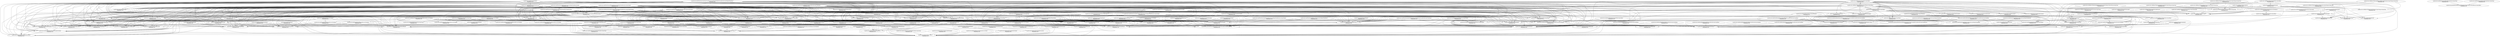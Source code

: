 digraph G {
  "org.jfree.data.time$SerialDate#getMonths(boolean)" [label="org.jfree.data.time$SerialDate#getMonths(boolean)\nP(Fail|Node)=0.00"];
  "org.jfree.data.time$SerialDate#<clinit>()" [label="org.jfree.data.time$SerialDate#<clinit>()\nP(Fail|Node)=0.00"];
  "org.jfree.chart.util$ObjectUtilities#getResourceRelative(java.lang.String,java.lang.Class)" [label="org.jfree.chart.util$ObjectUtilities#getResourceRelative(java.lang.String,java.lang.Class)\nP(Fail|Node)=0.00"];
  "org.jfree.chart.util$ObjectUtilities#getClassLoader(java.lang.Class)" [label="org.jfree.chart.util$ObjectUtilities#getClassLoader(java.lang.Class)\nP(Fail|Node)=0.00"];
  "org.jfree.chart.util$ObjectUtilities#<clinit>()" [label="org.jfree.chart.util$ObjectUtilities#<clinit>()\nP(Fail|Node)=0.00"];
  "org.jfree.chart.util$ObjectUtilities#convertName(java.lang.String,java.lang.Class)" [label="org.jfree.chart.util$ObjectUtilities#convertName(java.lang.String,java.lang.Class)\nP(Fail|Node)=0.00"];
  "org.jfree.data.time$Day#getDayOfMonth()" [label="org.jfree.data.time$Day#getDayOfMonth()\nP(Fail|Node)=0.00"];
  "org.jfree.data.time$SpreadsheetDate#getDayOfMonth()" [label="org.jfree.data.time$SpreadsheetDate#getDayOfMonth()\nP(Fail|Node)=0.00"];
  "org.jfree.data.time$Year#compareTo(java.lang.Object)" [label="org.jfree.data.time$Year#compareTo(java.lang.Object)\nP(Fail|Node)=0.00"];
  "org.jfree.data.time$Year#getYear()" [label="org.jfree.data.time$Year#getYear()\nP(Fail|Node)=1.00"];
  "org.jfree.data.time$TimeSeries#setRangeDescription(java.lang.String)" [label="org.jfree.data.time$TimeSeries#setRangeDescription(java.lang.String)\nP(Fail|Node)=0.00"];
  "org.jfree.data.general$Series#firePropertyChange(java.lang.String,java.lang.Object,java.lang.Object)" [label="org.jfree.data.general$Series#firePropertyChange(java.lang.String,java.lang.Object,java.lang.Object)\nP(Fail|Node)=0.00"];
  "org.jfree.data.time$SerialDate#getPreviousDayOfWeek(int)" [label="org.jfree.data.time$SerialDate#getPreviousDayOfWeek(int)\nP(Fail|Node)=0.00"];
  "org.jfree.data.time$SerialDate#addDays(int,org.jfree.data.time.SerialDate)" [label="org.jfree.data.time$SerialDate#addDays(int,org.jfree.data.time.SerialDate)\nP(Fail|Node)=0.00"];
  "org.jfree.data.time$SerialDate#getPreviousDayOfWeek(int,org.jfree.data.time.SerialDate)" [label="org.jfree.data.time$SerialDate#getPreviousDayOfWeek(int,org.jfree.data.time.SerialDate)\nP(Fail|Node)=0.00"];
  "org.jfree.data.time$SpreadsheetDate#getDayOfWeek()" [label="org.jfree.data.time$SpreadsheetDate#getDayOfWeek()\nP(Fail|Node)=0.00"];
  "org.jfree.data.time$SerialDate#isValidWeekdayCode(int)" [label="org.jfree.data.time$SerialDate#isValidWeekdayCode(int)\nP(Fail|Node)=0.00"];
  "org.jfree.data.time$SerialDate#createInstance(int)" [label="org.jfree.data.time$SerialDate#createInstance(int)\nP(Fail|Node)=0.00"];
  "org.jfree.data.time$SpreadsheetDate#toSerial()" [label="org.jfree.data.time$SpreadsheetDate#toSerial()\nP(Fail|Node)=0.00"];
  "org.jfree.data.time$FixedMillisecond#next()" [label="org.jfree.data.time$FixedMillisecond#next()\nP(Fail|Node)=0.00"];
  "org.jfree.data.time$RegularTimePeriod#<clinit>()" [label="org.jfree.data.time$RegularTimePeriod#<clinit>()\nP(Fail|Node)=0.00"];
  "org.jfree.data.time$SerialDate#getEndOfCurrentMonth(org.jfree.data.time.SerialDate)" [label="org.jfree.data.time$SerialDate#getEndOfCurrentMonth(org.jfree.data.time.SerialDate)\nP(Fail|Node)=0.00"];
  "org.jfree.data.time$SerialDate#lastDayOfMonth(int,int)" [label="org.jfree.data.time$SerialDate#lastDayOfMonth(int,int)\nP(Fail|Node)=0.00"];
  "org.jfree.data.time$SerialDate#createInstance(int,int,int)" [label="org.jfree.data.time$SerialDate#createInstance(int,int,int)\nP(Fail|Node)=0.00"];
  "org.jfree.data.time$SpreadsheetDate#getMonth()" [label="org.jfree.data.time$SpreadsheetDate#getMonth()\nP(Fail|Node)=0.00"];
  "org.jfree.data.time$SpreadsheetDate#getYYYY()" [label="org.jfree.data.time$SpreadsheetDate#getYYYY()\nP(Fail|Node)=0.00"];
  "org.jfree.data.time$SerialDate#isLeapYear(int)" [label="org.jfree.data.time$SerialDate#isLeapYear(int)\nP(Fail|Node)=0.00"];
  "org.jfree.data.time$TimeSeries#addAndOrUpdate(org.jfree.data.time.TimeSeries)" [label="org.jfree.data.time$TimeSeries#addAndOrUpdate(org.jfree.data.time.TimeSeries)\nP(Fail|Node)=0.00"];
  "org.jfree.data.time$Month#getFirstMillisecond()" [label="org.jfree.data.time$Month#getFirstMillisecond()\nP(Fail|Node)=0.00"];
  "org.jfree.data.time$TimeSeriesDataItem#getValue()" [label="org.jfree.data.time$TimeSeriesDataItem#getValue()\nP(Fail|Node)=0.00"];
  "org.jfree.data.time$Day#toString()" [label="org.jfree.data.time$Day#toString()\nP(Fail|Node)=0.00"];
  "org.jfree.data.time$Year#getSerialIndex()" [label="org.jfree.data.time$Year#getSerialIndex()\nP(Fail|Node)=0.00"];
  "org.jfree.data.time$TimeSeries#add(org.jfree.data.time.TimeSeriesDataItem)" [label="org.jfree.data.time$TimeSeries#add(org.jfree.data.time.TimeSeriesDataItem)\nP(Fail|Node)=0.00"];
  "org.jfree.data.time$Month#getMonth()" [label="org.jfree.data.time$Month#getMonth()\nP(Fail|Node)=0.00"];
  "org.jfree.data.time$TimeSeries#add(org.jfree.data.time.TimeSeriesDataItem,boolean)" [label="org.jfree.data.time$TimeSeries#add(org.jfree.data.time.TimeSeriesDataItem,boolean)\nP(Fail|Node)=0.00"];
  "org.jfree.data.time$SerialDate#toString()" [label="org.jfree.data.time$SerialDate#toString()\nP(Fail|Node)=0.00"];
  "org.jfree.data.time$Month#getYearValue()" [label="org.jfree.data.time$Month#getYearValue()\nP(Fail|Node)=0.00"];
  "org.jfree.data.time$TimeSeries#addOrUpdate(org.jfree.data.time.RegularTimePeriod,java.lang.Number)" [label="org.jfree.data.time$TimeSeries#addOrUpdate(org.jfree.data.time.RegularTimePeriod,java.lang.Number)\nP(Fail|Node)=0.00"];
  "org.jfree.data.time$Day#getSerialIndex()" [label="org.jfree.data.time$Day#getSerialIndex()\nP(Fail|Node)=0.00"];
  "org.jfree.data.time$TimeSeries#removeAgedItems(boolean)" [label="org.jfree.data.time$TimeSeries#removeAgedItems(boolean)\nP(Fail|Node)=0.00"];
  "org.jfree.data.general$Series#fireSeriesChanged()" [label="org.jfree.data.general$Series#fireSeriesChanged()\nP(Fail|Node)=0.00"];
  "org.jfree.data.time$RegularTimePeriod#toString()" [label="org.jfree.data.time$RegularTimePeriod#toString()\nP(Fail|Node)=0.00"];
  "org.jfree.data.time$TimeSeries#getTimePeriodClass()" [label="org.jfree.data.time$TimeSeries#getTimePeriodClass()\nP(Fail|Node)=0.00"];
  "org.jfree.data.time$TimeSeriesDataItem#setValue(java.lang.Number)" [label="org.jfree.data.time$TimeSeriesDataItem#setValue(java.lang.Number)\nP(Fail|Node)=0.00"];
  "org.jfree.data.time$Year#getFirstMillisecond()" [label="org.jfree.data.time$Year#getFirstMillisecond()\nP(Fail|Node)=0.00"];
  "org.jfree.data.time$SerialDate#monthCodeToString(int,boolean)" [label="org.jfree.data.time$SerialDate#monthCodeToString(int,boolean)\nP(Fail|Node)=0.00"];
  "org.jfree.data.time$SerialDate#monthCodeToString(int)" [label="org.jfree.data.time$SerialDate#monthCodeToString(int)\nP(Fail|Node)=0.00"];
  "org.jfree.data.time$SerialDate#isValidMonthCode(int)" [label="org.jfree.data.time$SerialDate#isValidMonthCode(int)\nP(Fail|Node)=0.00"];
  "org.jfree.data.time$RegularTimePeriod#getStart()" [label="org.jfree.data.time$RegularTimePeriod#getStart()\nP(Fail|Node)=0.00"];
  "org.jfree.data.time$TimeSeriesDataItem#clone()" [label="org.jfree.data.time$TimeSeriesDataItem#clone()\nP(Fail|Node)=0.00"];
  "org.jfree.data.time$TimeSeries#getItemCount()" [label="org.jfree.data.time$TimeSeries#getItemCount()\nP(Fail|Node)=0.00"];
  "org.jfree.data.time$FixedMillisecond#getSerialIndex()" [label="org.jfree.data.time$FixedMillisecond#getSerialIndex()\nP(Fail|Node)=0.00"];
  "org.jfree.data.time$Day#getSerialDate()" [label="org.jfree.data.time$Day#getSerialDate()\nP(Fail|Node)=0.00"];
  "org.jfree.data.general$Series#getKey()" [label="org.jfree.data.general$Series#getKey()\nP(Fail|Node)=0.00"];
  "org.jfree.data.time$TimeSeries#getDataItem(int)" [label="org.jfree.data.time$TimeSeries#getDataItem(int)\nP(Fail|Node)=0.00"];
  "org.jfree.data.general$Series#notifyListeners(org.jfree.data.general.SeriesChangeEvent)" [label="org.jfree.data.general$Series#notifyListeners(org.jfree.data.general.SeriesChangeEvent)\nP(Fail|Node)=0.00"];
  "org.jfree.data.time$FixedMillisecond#getFirstMillisecond()" [label="org.jfree.data.time$FixedMillisecond#getFirstMillisecond()\nP(Fail|Node)=0.00"];
  "org.jfree.data.time$SpreadsheetDate#compare(org.jfree.data.time.SerialDate)" [label="org.jfree.data.time$SpreadsheetDate#compare(org.jfree.data.time.SerialDate)\nP(Fail|Node)=0.00"];
  "org.jfree.data.time$Month#getSerialIndex()" [label="org.jfree.data.time$Month#getSerialIndex()\nP(Fail|Node)=0.00"];
  "org.jfree.data.time$TimeSeries#getTimePeriod(int)" [label="org.jfree.data.time$TimeSeries#getTimePeriod(int)\nP(Fail|Node)=0.00"];
  "org.jfree.data.time$Day#getFirstMillisecond()" [label="org.jfree.data.time$Day#getFirstMillisecond()\nP(Fail|Node)=1.00"];
  "org.jfree.data.time$FixedMillisecond#compareTo(java.lang.Object)" [label="org.jfree.data.time$FixedMillisecond#compareTo(java.lang.Object)\nP(Fail|Node)=1.00"];
  "org.jfree.data.time$TimeSeriesDataItem#getPeriod()" [label="org.jfree.data.time$TimeSeriesDataItem#getPeriod()\nP(Fail|Node)=1.00"];
  "org.jfree.data.time$Month#compareTo(java.lang.Object)" [label="org.jfree.data.time$Month#compareTo(java.lang.Object)\nP(Fail|Node)=0.00"];
  "org.jfree.data.time$Day#compareTo(java.lang.Object)" [label="org.jfree.data.time$Day#compareTo(java.lang.Object)\nP(Fail|Node)=0.00"];
  "org.jfree.data.time$Month#toString()" [label="org.jfree.data.time$Month#toString()\nP(Fail|Node)=0.00"];
  "org.jfree.data.time$Year#toString()" [label="org.jfree.data.time$Year#toString()\nP(Fail|Node)=0.00"];
  "org.jfree.data.time$SerialDate#stringToWeekdayCode(java.lang.String)" [label="org.jfree.data.time$SerialDate#stringToWeekdayCode(java.lang.String)\nP(Fail|Node)=0.00"];
  "org.jfree.data.time$Year#equals(java.lang.Object)" [label="org.jfree.data.time$Year#equals(java.lang.Object)\nP(Fail|Node)=0.00"];
  "org.jfree.data.time$TimeSeries#getNextTimePeriod()" [label="org.jfree.data.time$TimeSeries#getNextTimePeriod()\nP(Fail|Node)=0.00"];
  "org.jfree.data.time$Day#<clinit>()" [label="org.jfree.data.time$Day#<clinit>()\nP(Fail|Node)=0.00"];
  "org.jfree.data.time$Month#next()" [label="org.jfree.data.time$Month#next()\nP(Fail|Node)=0.00"];
  "org.jfree.data.time$Day#next()" [label="org.jfree.data.time$Day#next()\nP(Fail|Node)=0.00"];
  "org.jfree.data.time$Year#next()" [label="org.jfree.data.time$Year#next()\nP(Fail|Node)=0.00"];
  "org.jfree.data.time$SpreadsheetDate#isOn(org.jfree.data.time.SerialDate)" [label="org.jfree.data.time$SpreadsheetDate#isOn(org.jfree.data.time.SerialDate)\nP(Fail|Node)=0.00"];
  "org.jfree.data.time$SerialDate#weekdayCodeToString(int)" [label="org.jfree.data.time$SerialDate#weekdayCodeToString(int)\nP(Fail|Node)=0.00"];
  "org.jfree.data.time$TimeSeries#createCopy(org.jfree.data.time.RegularTimePeriod,org.jfree.data.time.RegularTimePeriod)" [label="org.jfree.data.time$TimeSeries#createCopy(org.jfree.data.time.RegularTimePeriod,org.jfree.data.time.RegularTimePeriod)\nP(Fail|Node)=0.00"];
  "org.jfree.data.time$TimeSeries#getIndex(org.jfree.data.time.RegularTimePeriod)" [label="org.jfree.data.time$TimeSeries#getIndex(org.jfree.data.time.RegularTimePeriod)\nP(Fail|Node)=0.00"];
  "org.jfree.data.time$TimeSeries#createCopy(int,int)" [label="org.jfree.data.time$TimeSeries#createCopy(int,int)\nP(Fail|Node)=0.00"];
  "org.jfree.data.general$Series#clone()" [label="org.jfree.data.general$Series#clone()\nP(Fail|Node)=1.00"];
  "org.jfree.chart.util$ObjectUtilities#getResourceRelativeAsStream(java.lang.String,java.lang.Class)" [label="org.jfree.chart.util$ObjectUtilities#getResourceRelativeAsStream(java.lang.String,java.lang.Class)\nP(Fail|Node)=0.00"];
  "org.jfree.data.time$Day#getYear()" [label="org.jfree.data.time$Day#getYear()\nP(Fail|Node)=0.00"];
  "org.jfree.data.time$SpreadsheetDate#hashCode()" [label="org.jfree.data.time$SpreadsheetDate#hashCode()\nP(Fail|Node)=0.00"];
  "org.jfree.data.time$TimeSeries#add(org.jfree.data.time.RegularTimePeriod,double,boolean)" [label="org.jfree.data.time$TimeSeries#add(org.jfree.data.time.RegularTimePeriod,double,boolean)\nP(Fail|Node)=0.00"];
  "org.jfree.data.time$SpreadsheetDate#isAfter(org.jfree.data.time.SerialDate)" [label="org.jfree.data.time$SpreadsheetDate#isAfter(org.jfree.data.time.SerialDate)\nP(Fail|Node)=0.00"];
  "org.jfree.data.time$RegularTimePeriod#createInstance(java.lang.Class,java.util.Date,java.util.TimeZone)" [label="org.jfree.data.time$RegularTimePeriod#createInstance(java.lang.Class,java.util.Date,java.util.TimeZone)\nP(Fail|Node)=0.00"];
  "org.jfree.data.time$TimeSeries#add(org.jfree.data.time.RegularTimePeriod,java.lang.Number,boolean)" [label="org.jfree.data.time$TimeSeries#add(org.jfree.data.time.RegularTimePeriod,java.lang.Number,boolean)\nP(Fail|Node)=0.00"];
  "org.jfree.chart.util$ObjectUtilities#setClassLoaderSource(java.lang.String)" [label="org.jfree.chart.util$ObjectUtilities#setClassLoaderSource(java.lang.String)\nP(Fail|Node)=0.00"];
  "org.jfree.data.time$TimeSeries#hashCode()" [label="org.jfree.data.time$TimeSeries#hashCode()\nP(Fail|Node)=0.00"];
  "org.jfree.data.time$FixedMillisecond#hashCode()" [label="org.jfree.data.time$FixedMillisecond#hashCode()\nP(Fail|Node)=0.00"];
  "org.jfree.data.time$Year#hashCode()" [label="org.jfree.data.time$Year#hashCode()\nP(Fail|Node)=0.00"];
  "org.jfree.data.general$Series#hashCode()" [label="org.jfree.data.general$Series#hashCode()\nP(Fail|Node)=0.00"];
  "org.jfree.data.time$TimeSeriesDataItem#hashCode()" [label="org.jfree.data.time$TimeSeriesDataItem#hashCode()\nP(Fail|Node)=0.00"];
  "org.jfree.data.time$Month#hashCode()" [label="org.jfree.data.time$Month#hashCode()\nP(Fail|Node)=0.00"];
  "org.jfree.data.time$Day#hashCode()" [label="org.jfree.data.time$Day#hashCode()\nP(Fail|Node)=0.00"];
  "org.jfree.chart.util$ObjectUtilities#isJDK14()" [label="org.jfree.chart.util$ObjectUtilities#isJDK14()\nP(Fail|Node)=0.00"];
  "org.jfree.chart.util$ObjectUtilities#parseVersions(java.lang.String)" [label="org.jfree.chart.util$ObjectUtilities#parseVersions(java.lang.String)\nP(Fail|Node)=0.00"];
  "org.jfree.data.time$Day#peg(java.util.Calendar)" [label="org.jfree.data.time$Day#peg(java.util.Calendar)\nP(Fail|Node)=0.00"];
  "org.jfree.data.time$Day#getLastMillisecond(java.util.Calendar)" [label="org.jfree.data.time$Day#getLastMillisecond(java.util.Calendar)\nP(Fail|Node)=0.00"];
  "org.jfree.data.time$Day#getFirstMillisecond(java.util.Calendar)" [label="org.jfree.data.time$Day#getFirstMillisecond(java.util.Calendar)\nP(Fail|Node)=0.00"];
  "org.jfree.data.time$Day#previous()" [label="org.jfree.data.time$Day#previous()\nP(Fail|Node)=0.00"];
  "org.jfree.data.time$TimeSeries#removeAgedItems(long,boolean)" [label="org.jfree.data.time$TimeSeries#removeAgedItems(long,boolean)\nP(Fail|Node)=0.00"];
  "org.jfree.data.time$SerialDate#addYears(int,org.jfree.data.time.SerialDate)" [label="org.jfree.data.time$SerialDate#addYears(int,org.jfree.data.time.SerialDate)\nP(Fail|Node)=0.00"];
  "org.jfree.data.time$TimeSeries#setDomainDescription(java.lang.String)" [label="org.jfree.data.time$TimeSeries#setDomainDescription(java.lang.String)\nP(Fail|Node)=0.00"];
  "org.jfree.data.time$SpreadsheetDate#isInRange(org.jfree.data.time.SerialDate,org.jfree.data.time.SerialDate)" [label="org.jfree.data.time$SpreadsheetDate#isInRange(org.jfree.data.time.SerialDate,org.jfree.data.time.SerialDate)\nP(Fail|Node)=0.00"];
  "org.jfree.data.time$SpreadsheetDate#isInRange(org.jfree.data.time.SerialDate,org.jfree.data.time.SerialDate,int)" [label="org.jfree.data.time$SpreadsheetDate#isInRange(org.jfree.data.time.SerialDate,org.jfree.data.time.SerialDate,int)\nP(Fail|Node)=0.00"];
  "org.jfree.data.time$Month#evaluateAsYear(java.lang.String)" [label="org.jfree.data.time$Month#evaluateAsYear(java.lang.String)\nP(Fail|Node)=0.00"];
  "org.jfree.data.time$Year#parseYear(java.lang.String)" [label="org.jfree.data.time$Year#parseYear(java.lang.String)\nP(Fail|Node)=0.00"];
  "org.jfree.chart.util$ObjectUtilities#loadAndInstantiate(java.lang.String,java.lang.Class,java.lang.Class)" [label="org.jfree.chart.util$ObjectUtilities#loadAndInstantiate(java.lang.String,java.lang.Class,java.lang.Class)\nP(Fail|Node)=0.00"];
  "org.jfree.data.time$TimeSeries#delete(org.jfree.data.time.RegularTimePeriod)" [label="org.jfree.data.time$TimeSeries#delete(org.jfree.data.time.RegularTimePeriod)\nP(Fail|Node)=0.00"];
  "org.jfree.data.time$SpreadsheetDate#equals(java.lang.Object)" [label="org.jfree.data.time$SpreadsheetDate#equals(java.lang.Object)\nP(Fail|Node)=0.00"];
  "org.jfree.data.time$Month#previous()" [label="org.jfree.data.time$Month#previous()\nP(Fail|Node)=0.00"];
  "org.jfree.chart.util$ObjectUtilities#getClassLoader()" [label="org.jfree.chart.util$ObjectUtilities#getClassLoader()\nP(Fail|Node)=0.00"];
  "org.jfree.data.time$TimeSeries#add(org.jfree.data.time.RegularTimePeriod,double)" [label="org.jfree.data.time$TimeSeries#add(org.jfree.data.time.RegularTimePeriod,double)\nP(Fail|Node)=0.00"];
  "org.jfree.chart.util$ObjectUtilities#getResourceAsStream(java.lang.String,java.lang.Class)" [label="org.jfree.chart.util$ObjectUtilities#getResourceAsStream(java.lang.String,java.lang.Class)\nP(Fail|Node)=0.00"];
  "org.jfree.chart.util$ObjectUtilities#getResource(java.lang.String,java.lang.Class)" [label="org.jfree.chart.util$ObjectUtilities#getResource(java.lang.String,java.lang.Class)\nP(Fail|Node)=0.00"];
  "org.jfree.data.time$TimeSeries#add(org.jfree.data.time.RegularTimePeriod,java.lang.Number)" [label="org.jfree.data.time$TimeSeries#add(org.jfree.data.time.RegularTimePeriod,java.lang.Number)\nP(Fail|Node)=0.00"];
  "org.jfree.data.time$Day#parseDay(java.lang.String)" [label="org.jfree.data.time$Day#parseDay(java.lang.String)\nP(Fail|Node)=0.00"];
  "org.jfree.data.time$TimeSeries#update(org.jfree.data.time.RegularTimePeriod,java.lang.Number)" [label="org.jfree.data.time$TimeSeries#update(org.jfree.data.time.RegularTimePeriod,java.lang.Number)\nP(Fail|Node)=0.00"];
  "org.jfree.data.time$SerialDate#addMonths(int,org.jfree.data.time.SerialDate)" [label="org.jfree.data.time$SerialDate#addMonths(int,org.jfree.data.time.SerialDate)\nP(Fail|Node)=0.00"];
  "org.jfree.data.time$Month#getYear()" [label="org.jfree.data.time$Month#getYear()\nP(Fail|Node)=0.00"];
  "org.jfree.data.time$TimeSeries#addOrUpdate(org.jfree.data.time.RegularTimePeriod,double)" [label="org.jfree.data.time$TimeSeries#addOrUpdate(org.jfree.data.time.RegularTimePeriod,double)\nP(Fail|Node)=0.00"];
  "org.jfree.data.time$TimeSeries#getTimePeriods()" [label="org.jfree.data.time$TimeSeries#getTimePeriods()\nP(Fail|Node)=0.00"];
  "org.jfree.chart.util$ObjectUtilities#getClassLoaderSource()" [label="org.jfree.chart.util$ObjectUtilities#getClassLoaderSource()\nP(Fail|Node)=0.00"];
  "org.jfree.data.time$SpreadsheetDate#isBefore(org.jfree.data.time.SerialDate)" [label="org.jfree.data.time$SpreadsheetDate#isBefore(org.jfree.data.time.SerialDate)\nP(Fail|Node)=0.00"];
  "org.jfree.data.time$TimeSeries#setMaximumItemCount(int)" [label="org.jfree.data.time$TimeSeries#setMaximumItemCount(int)\nP(Fail|Node)=0.00"];
  "org.jfree.data.time$TimeSeries#delete(int,int)" [label="org.jfree.data.time$TimeSeries#delete(int,int)\nP(Fail|Node)=0.00"];
  "org.jfree.data.time$SpreadsheetDate#compareTo(java.lang.Object)" [label="org.jfree.data.time$SpreadsheetDate#compareTo(java.lang.Object)\nP(Fail|Node)=0.00"];
  "org.jfree.data.time$Month#peg(java.util.Calendar)" [label="org.jfree.data.time$Month#peg(java.util.Calendar)\nP(Fail|Node)=0.00"];
  "org.jfree.data.time$Month#getFirstMillisecond(java.util.Calendar)" [label="org.jfree.data.time$Month#getFirstMillisecond(java.util.Calendar)\nP(Fail|Node)=0.00"];
  "org.jfree.data.time$Month#getLastMillisecond(java.util.Calendar)" [label="org.jfree.data.time$Month#getLastMillisecond(java.util.Calendar)\nP(Fail|Node)=0.00"];
  "org.jfree.data.time$SerialDate#getMonths()" [label="org.jfree.data.time$SerialDate#getMonths()\nP(Fail|Node)=0.00"];
  "org.jfree.data.time$Day#equals(java.lang.Object)" [label="org.jfree.data.time$Day#equals(java.lang.Object)\nP(Fail|Node)=0.00"];
  "org.jfree.data.time$FixedMillisecond#previous()" [label="org.jfree.data.time$FixedMillisecond#previous()\nP(Fail|Node)=0.00"];
  "org.jfree.chart.util$ObjectUtilities#setClassLoader(java.lang.ClassLoader)" [label="org.jfree.chart.util$ObjectUtilities#setClassLoader(java.lang.ClassLoader)\nP(Fail|Node)=0.00"];
  "org.jfree.data.time$SerialDate#getFollowingDayOfWeek(int,org.jfree.data.time.SerialDate)" [label="org.jfree.data.time$SerialDate#getFollowingDayOfWeek(int,org.jfree.data.time.SerialDate)\nP(Fail|Node)=0.00"];
  "org.jfree.data.time$SerialDate#getNearestDayOfWeek(int)" [label="org.jfree.data.time$SerialDate#getNearestDayOfWeek(int)\nP(Fail|Node)=0.00"];
  "org.jfree.data.time$SerialDate#getNearestDayOfWeek(int,org.jfree.data.time.SerialDate)" [label="org.jfree.data.time$SerialDate#getNearestDayOfWeek(int,org.jfree.data.time.SerialDate)\nP(Fail|Node)=0.00"];
  "org.jfree.data.time$TimeSeries#getValue(int)" [label="org.jfree.data.time$TimeSeries#getValue(int)\nP(Fail|Node)=0.00"];
  "org.jfree.data.time$TimeSeries#clone()" [label="org.jfree.data.time$TimeSeries#clone()\nP(Fail|Node)=0.00"];
  "org.jfree.chart.util$ObjectUtilities#loadAndInstantiate(java.lang.String,java.lang.Class)" [label="org.jfree.chart.util$ObjectUtilities#loadAndInstantiate(java.lang.String,java.lang.Class)\nP(Fail|Node)=0.00"];
  "org.jfree.data.time$RegularTimePeriod#getMiddleMillisecond()" [label="org.jfree.data.time$RegularTimePeriod#getMiddleMillisecond()\nP(Fail|Node)=0.00"];
  "org.jfree.data.time$Day#getLastMillisecond()" [label="org.jfree.data.time$Day#getLastMillisecond()\nP(Fail|Node)=0.00"];
  "org.jfree.data.time$Month#getLastMillisecond()" [label="org.jfree.data.time$Month#getLastMillisecond()\nP(Fail|Node)=0.00"];
  "org.jfree.data.time$Year#getLastMillisecond()" [label="org.jfree.data.time$Year#getLastMillisecond()\nP(Fail|Node)=0.00"];
  "org.jfree.data.time$FixedMillisecond#getLastMillisecond()" [label="org.jfree.data.time$FixedMillisecond#getLastMillisecond()\nP(Fail|Node)=0.00"];
  "org.jfree.chart.util$ObjectUtilities#deepClone(java.util.Collection)" [label="org.jfree.chart.util$ObjectUtilities#deepClone(java.util.Collection)\nP(Fail|Node)=0.00"];
  "org.jfree.chart.util$ObjectUtilities#clone(java.lang.Object)" [label="org.jfree.chart.util$ObjectUtilities#clone(java.lang.Object)\nP(Fail|Node)=0.00"];
  "org.jfree.data.time$Day#getMonth()" [label="org.jfree.data.time$Day#getMonth()\nP(Fail|Node)=0.00"];
  "org.jfree.data.time$TimeSeries#equals(java.lang.Object)" [label="org.jfree.data.time$TimeSeries#equals(java.lang.Object)\nP(Fail|Node)=0.00"];
  "org.jfree.data.time$TimeSeries#getMaximumItemCount()" [label="org.jfree.data.time$TimeSeries#getMaximumItemCount()\nP(Fail|Node)=0.00"];
  "org.jfree.data.general$Series#getDescription()" [label="org.jfree.data.general$Series#getDescription()\nP(Fail|Node)=0.00"];
  "org.jfree.data.time$Month#equals(java.lang.Object)" [label="org.jfree.data.time$Month#equals(java.lang.Object)\nP(Fail|Node)=0.00"];
  "org.jfree.data.time$FixedMillisecond#equals(java.lang.Object)" [label="org.jfree.data.time$FixedMillisecond#equals(java.lang.Object)\nP(Fail|Node)=0.00"];
  "org.jfree.data.time$TimeSeries#getRangeDescription()" [label="org.jfree.data.time$TimeSeries#getRangeDescription()\nP(Fail|Node)=0.00"];
  "org.jfree.chart.util$ObjectUtilities#equal(java.lang.Object,java.lang.Object)" [label="org.jfree.chart.util$ObjectUtilities#equal(java.lang.Object,java.lang.Object)\nP(Fail|Node)=0.00"];
  "org.jfree.data.general$Series#equals(java.lang.Object)" [label="org.jfree.data.general$Series#equals(java.lang.Object)\nP(Fail|Node)=0.00"];
  "org.jfree.data.time$TimeSeries#getMaximumItemAge()" [label="org.jfree.data.time$TimeSeries#getMaximumItemAge()\nP(Fail|Node)=0.00"];
  "org.jfree.data.time$TimeSeriesDataItem#equals(java.lang.Object)" [label="org.jfree.data.time$TimeSeriesDataItem#equals(java.lang.Object)\nP(Fail|Node)=0.00"];
  "org.jfree.data.time$FixedMillisecond#getTime()" [label="org.jfree.data.time$FixedMillisecond#getTime()\nP(Fail|Node)=0.00"];
  "org.jfree.data.time$TimeSeries#getDomainDescription()" [label="org.jfree.data.time$TimeSeries#getDomainDescription()\nP(Fail|Node)=0.00"];
  "org.jfree.data.time$TimeSeriesDataItem#compareTo(java.lang.Object)" [label="org.jfree.data.time$TimeSeriesDataItem#compareTo(java.lang.Object)\nP(Fail|Node)=0.00"];
  "org.jfree.data.time$TimeSeries#getDataItem(org.jfree.data.time.RegularTimePeriod)" [label="org.jfree.data.time$TimeSeries#getDataItem(org.jfree.data.time.RegularTimePeriod)\nP(Fail|Node)=0.00"];
  "org.jfree.data.time$SpreadsheetDate#isOnOrAfter(org.jfree.data.time.SerialDate)" [label="org.jfree.data.time$SpreadsheetDate#isOnOrAfter(org.jfree.data.time.SerialDate)\nP(Fail|Node)=0.00"];
  "org.jfree.data.time$SpreadsheetDate#isOnOrBefore(org.jfree.data.time.SerialDate)" [label="org.jfree.data.time$SpreadsheetDate#isOnOrBefore(org.jfree.data.time.SerialDate)\nP(Fail|Node)=0.00"];
  "org.jfree.data.time$TimeSeries#getValue(org.jfree.data.time.RegularTimePeriod)" [label="org.jfree.data.time$TimeSeries#getValue(org.jfree.data.time.RegularTimePeriod)\nP(Fail|Node)=0.00"];
  "org.jfree.data.general$Series#setNotify(boolean)" [label="org.jfree.data.general$Series#setNotify(boolean)\nP(Fail|Node)=0.00"];
  "org.jfree.data.time$SerialDate#stringToMonthCode(java.lang.String)" [label="org.jfree.data.time$SerialDate#stringToMonthCode(java.lang.String)\nP(Fail|Node)=0.00"];
  "org.jfree.data.time$TimeSeries#clear()" [label="org.jfree.data.time$TimeSeries#clear()\nP(Fail|Node)=0.00"];
  "org.jfree.data.time$TimeSeries#setMaximumItemAge(long)" [label="org.jfree.data.time$TimeSeries#setMaximumItemAge(long)\nP(Fail|Node)=0.00"];
  "org.jfree.data.time$SerialDate#createInstance(java.util.Date)" [label="org.jfree.data.time$SerialDate#createInstance(java.util.Date)\nP(Fail|Node)=0.00"];
  "org.jfree.data.time$Month#parseMonth(java.lang.String)" [label="org.jfree.data.time$Month#parseMonth(java.lang.String)\nP(Fail|Node)=0.00"];
  "org.jfree.data.time$Month#findSeparator(java.lang.String)" [label="org.jfree.data.time$Month#findSeparator(java.lang.String)\nP(Fail|Node)=0.00"];
  "org.jfree.data.time$SpreadsheetDate#toDate()" [label="org.jfree.data.time$SpreadsheetDate#toDate()\nP(Fail|Node)=0.00"];
  "org.jfree.data.general$Series#isEmpty()" [label="org.jfree.data.general$Series#isEmpty()\nP(Fail|Node)=0.00"];
  "org.jfree.chart.util$ObjectUtilities#hashCode(java.lang.Object)" [label="org.jfree.chart.util$ObjectUtilities#hashCode(java.lang.Object)\nP(Fail|Node)=0.00"];
  "org.jfree.data.time$RegularTimePeriod#getEnd()" [label="org.jfree.data.time$RegularTimePeriod#getEnd()\nP(Fail|Node)=0.00"];
  "org.jfree.data.time$Year#previous()" [label="org.jfree.data.time$Year#previous()\nP(Fail|Node)=0.00"];
  "org.jfree.data.time$TimeSeries#getTimePeriodsUniqueToOtherSeries(org.jfree.data.time.TimeSeries)" [label="org.jfree.data.time$TimeSeries#getTimePeriodsUniqueToOtherSeries(org.jfree.data.time.TimeSeries)\nP(Fail|Node)=0.00"];
  "org.jfree.data.time$SerialDate#getFollowingDayOfWeek(int)" [label="org.jfree.data.time$SerialDate#getFollowingDayOfWeek(int)\nP(Fail|Node)=0.00"];
  "org.jfree.data.time$RegularTimePeriod#getMiddleMillisecond(java.util.Calendar)" [label="org.jfree.data.time$RegularTimePeriod#getMiddleMillisecond(java.util.Calendar)\nP(Fail|Node)=0.00"];
  "org.jfree.data.time$Year#getFirstMillisecond(java.util.Calendar)" [label="org.jfree.data.time$Year#getFirstMillisecond(java.util.Calendar)\nP(Fail|Node)=0.00"];
  "org.jfree.data.time$Year#getLastMillisecond(java.util.Calendar)" [label="org.jfree.data.time$Year#getLastMillisecond(java.util.Calendar)\nP(Fail|Node)=0.00"];
  "org.jfree.data.time$FixedMillisecond#getLastMillisecond(java.util.Calendar)" [label="org.jfree.data.time$FixedMillisecond#getLastMillisecond(java.util.Calendar)\nP(Fail|Node)=0.00"];
  "org.jfree.data.time$FixedMillisecond#getFirstMillisecond(java.util.Calendar)" [label="org.jfree.data.time$FixedMillisecond#getFirstMillisecond(java.util.Calendar)\nP(Fail|Node)=0.00"];
  "org.jfree.data.time$SpreadsheetDate#calcSerial(int,int,int)" [label="org.jfree.data.time$SpreadsheetDate#calcSerial(int,int,int)\nP(Fail|Node)=0.00"];
  "org.jfree.data.time$SerialDate#leapYearCount(int)" [label="org.jfree.data.time$SerialDate#leapYearCount(int)\nP(Fail|Node)=0.00"];
  "org.jfree.data.time$Year#peg(java.util.Calendar)" [label="org.jfree.data.time$Year#peg(java.util.Calendar)\nP(Fail|Node)=0.00"];
  "org.jfree.data.time$TimeSeries#update(int,java.lang.Number)" [label="org.jfree.data.time$TimeSeries#update(int,java.lang.Number)\nP(Fail|Node)=0.00"];
  "org.jfree.data.time$RegularTimePeriod#downsize(java.lang.Class)" [label="org.jfree.data.time$RegularTimePeriod#downsize(java.lang.Class)\nP(Fail|Node)=0.00"];
  "org.jfree.data.time$SerialDate#getMonths(boolean)" -> "org.jfree.data.time$SerialDate#<clinit>()";
  "org.jfree.chart.util$ObjectUtilities#getResourceRelative(java.lang.String,java.lang.Class)" -> "org.jfree.chart.util$ObjectUtilities#getClassLoader(java.lang.Class)";
  "org.jfree.chart.util$ObjectUtilities#getResourceRelative(java.lang.String,java.lang.Class)" -> "org.jfree.chart.util$ObjectUtilities#<clinit>()";
  "org.jfree.chart.util$ObjectUtilities#getResourceRelative(java.lang.String,java.lang.Class)" -> "org.jfree.chart.util$ObjectUtilities#convertName(java.lang.String,java.lang.Class)";
  "org.jfree.chart.util$ObjectUtilities#getClassLoader(java.lang.Class)" -> "org.jfree.chart.util$ObjectUtilities#<clinit>()";
  "org.jfree.data.time$Day#getDayOfMonth()" -> "org.jfree.data.time$SpreadsheetDate#getDayOfMonth()";
  "org.jfree.data.time$Year#compareTo(java.lang.Object)" -> "org.jfree.data.time$Year#getYear()";
  "org.jfree.data.time$TimeSeries#setRangeDescription(java.lang.String)" -> "org.jfree.data.general$Series#firePropertyChange(java.lang.String,java.lang.Object,java.lang.Object)";
  "org.jfree.data.time$SerialDate#getPreviousDayOfWeek(int)" -> "org.jfree.data.time$SerialDate#addDays(int,org.jfree.data.time.SerialDate)";
  "org.jfree.data.time$SerialDate#getPreviousDayOfWeek(int)" -> "org.jfree.data.time$SerialDate#<clinit>()";
  "org.jfree.data.time$SerialDate#getPreviousDayOfWeek(int)" -> "org.jfree.data.time$SerialDate#getPreviousDayOfWeek(int,org.jfree.data.time.SerialDate)";
  "org.jfree.data.time$SerialDate#getPreviousDayOfWeek(int)" -> "org.jfree.data.time$SpreadsheetDate#getDayOfWeek()";
  "org.jfree.data.time$SerialDate#getPreviousDayOfWeek(int)" -> "org.jfree.data.time$SerialDate#isValidWeekdayCode(int)";
  "org.jfree.data.time$SerialDate#getPreviousDayOfWeek(int)" -> "org.jfree.data.time$SerialDate#createInstance(int)";
  "org.jfree.data.time$SerialDate#getPreviousDayOfWeek(int)" -> "org.jfree.data.time$SpreadsheetDate#toSerial()";
  "org.jfree.data.time$SerialDate#addDays(int,org.jfree.data.time.SerialDate)" -> "org.jfree.data.time$SerialDate#<clinit>()";
  "org.jfree.data.time$SerialDate#addDays(int,org.jfree.data.time.SerialDate)" -> "org.jfree.data.time$SerialDate#createInstance(int)";
  "org.jfree.data.time$SerialDate#addDays(int,org.jfree.data.time.SerialDate)" -> "org.jfree.data.time$SpreadsheetDate#toSerial()";
  "org.jfree.data.time$SerialDate#getPreviousDayOfWeek(int,org.jfree.data.time.SerialDate)" -> "org.jfree.data.time$SerialDate#addDays(int,org.jfree.data.time.SerialDate)";
  "org.jfree.data.time$SerialDate#getPreviousDayOfWeek(int,org.jfree.data.time.SerialDate)" -> "org.jfree.data.time$SerialDate#<clinit>()";
  "org.jfree.data.time$SerialDate#getPreviousDayOfWeek(int,org.jfree.data.time.SerialDate)" -> "org.jfree.data.time$SpreadsheetDate#getDayOfWeek()";
  "org.jfree.data.time$SerialDate#getPreviousDayOfWeek(int,org.jfree.data.time.SerialDate)" -> "org.jfree.data.time$SerialDate#isValidWeekdayCode(int)";
  "org.jfree.data.time$SerialDate#getPreviousDayOfWeek(int,org.jfree.data.time.SerialDate)" -> "org.jfree.data.time$SerialDate#createInstance(int)";
  "org.jfree.data.time$SerialDate#getPreviousDayOfWeek(int,org.jfree.data.time.SerialDate)" -> "org.jfree.data.time$SpreadsheetDate#toSerial()";
  "org.jfree.data.time$SerialDate#createInstance(int)" -> "org.jfree.data.time$SerialDate#<clinit>()";
  "org.jfree.data.time$FixedMillisecond#next()" -> "org.jfree.data.time$RegularTimePeriod#<clinit>()";
  "org.jfree.data.time$SerialDate#getEndOfCurrentMonth(org.jfree.data.time.SerialDate)" -> "org.jfree.data.time$SerialDate#<clinit>()";
  "org.jfree.data.time$SerialDate#getEndOfCurrentMonth(org.jfree.data.time.SerialDate)" -> "org.jfree.data.time$SerialDate#lastDayOfMonth(int,int)";
  "org.jfree.data.time$SerialDate#getEndOfCurrentMonth(org.jfree.data.time.SerialDate)" -> "org.jfree.data.time$SerialDate#createInstance(int,int,int)";
  "org.jfree.data.time$SerialDate#getEndOfCurrentMonth(org.jfree.data.time.SerialDate)" -> "org.jfree.data.time$SpreadsheetDate#getMonth()";
  "org.jfree.data.time$SerialDate#getEndOfCurrentMonth(org.jfree.data.time.SerialDate)" -> "org.jfree.data.time$SpreadsheetDate#getYYYY()";
  "org.jfree.data.time$SerialDate#getEndOfCurrentMonth(org.jfree.data.time.SerialDate)" -> "org.jfree.data.time$SerialDate#isLeapYear(int)";
  "org.jfree.data.time$SerialDate#lastDayOfMonth(int,int)" -> "org.jfree.data.time$SerialDate#<clinit>()";
  "org.jfree.data.time$SerialDate#lastDayOfMonth(int,int)" -> "org.jfree.data.time$SerialDate#isLeapYear(int)";
  "org.jfree.data.time$SerialDate#createInstance(int,int,int)" -> "org.jfree.data.time$SerialDate#<clinit>()";
  "org.jfree.data.time$TimeSeries#addAndOrUpdate(org.jfree.data.time.TimeSeries)" -> "org.jfree.data.time$Month#getFirstMillisecond()";
  "org.jfree.data.time$TimeSeries#addAndOrUpdate(org.jfree.data.time.TimeSeries)" -> "org.jfree.data.time$Year#compareTo(java.lang.Object)";
  "org.jfree.data.time$TimeSeries#addAndOrUpdate(org.jfree.data.time.TimeSeries)" -> "org.jfree.data.time$TimeSeriesDataItem#getValue()";
  "org.jfree.data.time$TimeSeries#addAndOrUpdate(org.jfree.data.time.TimeSeries)" -> "org.jfree.data.time$Day#toString()";
  "org.jfree.data.time$TimeSeries#addAndOrUpdate(org.jfree.data.time.TimeSeries)" -> "org.jfree.data.time$Year#getSerialIndex()";
  "org.jfree.data.time$TimeSeries#addAndOrUpdate(org.jfree.data.time.TimeSeries)" -> "org.jfree.data.time$TimeSeries#add(org.jfree.data.time.TimeSeriesDataItem)";
  "org.jfree.data.time$TimeSeries#addAndOrUpdate(org.jfree.data.time.TimeSeries)" -> "org.jfree.data.time$Month#getMonth()";
  "org.jfree.data.time$TimeSeries#addAndOrUpdate(org.jfree.data.time.TimeSeries)" -> "org.jfree.data.time$TimeSeries#add(org.jfree.data.time.TimeSeriesDataItem,boolean)";
  "org.jfree.data.time$TimeSeries#addAndOrUpdate(org.jfree.data.time.TimeSeries)" -> "org.jfree.data.time$SerialDate#<clinit>()";
  "org.jfree.data.time$TimeSeries#addAndOrUpdate(org.jfree.data.time.TimeSeries)" -> "org.jfree.data.time$SerialDate#toString()";
  "org.jfree.data.time$TimeSeries#addAndOrUpdate(org.jfree.data.time.TimeSeries)" -> "org.jfree.data.time$Month#getYearValue()";
  "org.jfree.data.time$TimeSeries#addAndOrUpdate(org.jfree.data.time.TimeSeries)" -> "org.jfree.data.time$TimeSeries#addOrUpdate(org.jfree.data.time.RegularTimePeriod,java.lang.Number)";
  "org.jfree.data.time$TimeSeries#addAndOrUpdate(org.jfree.data.time.TimeSeries)" -> "org.jfree.data.time$Day#getSerialIndex()";
  "org.jfree.data.time$TimeSeries#addAndOrUpdate(org.jfree.data.time.TimeSeries)" -> "org.jfree.data.time$TimeSeries#removeAgedItems(boolean)";
  "org.jfree.data.time$TimeSeries#addAndOrUpdate(org.jfree.data.time.TimeSeries)" -> "org.jfree.data.general$Series#fireSeriesChanged()";
  "org.jfree.data.time$TimeSeries#addAndOrUpdate(org.jfree.data.time.TimeSeries)" -> "org.jfree.data.time$RegularTimePeriod#toString()";
  "org.jfree.data.time$TimeSeries#addAndOrUpdate(org.jfree.data.time.TimeSeries)" -> "org.jfree.data.time$TimeSeries#getTimePeriodClass()";
  "org.jfree.data.time$TimeSeries#addAndOrUpdate(org.jfree.data.time.TimeSeries)" -> "org.jfree.data.time$TimeSeriesDataItem#setValue(java.lang.Number)";
  "org.jfree.data.time$TimeSeries#addAndOrUpdate(org.jfree.data.time.TimeSeries)" -> "org.jfree.data.time$Year#getFirstMillisecond()";
  "org.jfree.data.time$TimeSeries#addAndOrUpdate(org.jfree.data.time.TimeSeries)" -> "org.jfree.data.time$SerialDate#monthCodeToString(int,boolean)";
  "org.jfree.data.time$TimeSeries#addAndOrUpdate(org.jfree.data.time.TimeSeries)" -> "org.jfree.data.time$SerialDate#monthCodeToString(int)";
  "org.jfree.data.time$TimeSeries#addAndOrUpdate(org.jfree.data.time.TimeSeries)" -> "org.jfree.data.time$SerialDate#isValidMonthCode(int)";
  "org.jfree.data.time$TimeSeries#addAndOrUpdate(org.jfree.data.time.TimeSeries)" -> "org.jfree.data.time$RegularTimePeriod#getStart()";
  "org.jfree.data.time$TimeSeries#addAndOrUpdate(org.jfree.data.time.TimeSeries)" -> "org.jfree.data.time$TimeSeriesDataItem#clone()";
  "org.jfree.data.time$TimeSeries#addAndOrUpdate(org.jfree.data.time.TimeSeries)" -> "org.jfree.data.time$TimeSeries#getItemCount()";
  "org.jfree.data.time$TimeSeries#addAndOrUpdate(org.jfree.data.time.TimeSeries)" -> "org.jfree.data.time$FixedMillisecond#getSerialIndex()";
  "org.jfree.data.time$TimeSeries#addAndOrUpdate(org.jfree.data.time.TimeSeries)" -> "org.jfree.data.time$SpreadsheetDate#getDayOfMonth()";
  "org.jfree.data.time$TimeSeries#addAndOrUpdate(org.jfree.data.time.TimeSeries)" -> "org.jfree.data.time$Day#getSerialDate()";
  "org.jfree.data.time$TimeSeries#addAndOrUpdate(org.jfree.data.time.TimeSeries)" -> "org.jfree.data.general$Series#getKey()";
  "org.jfree.data.time$TimeSeries#addAndOrUpdate(org.jfree.data.time.TimeSeries)" -> "org.jfree.data.time$TimeSeries#getDataItem(int)";
  "org.jfree.data.time$TimeSeries#addAndOrUpdate(org.jfree.data.time.TimeSeries)" -> "org.jfree.data.general$Series#notifyListeners(org.jfree.data.general.SeriesChangeEvent)";
  "org.jfree.data.time$TimeSeries#addAndOrUpdate(org.jfree.data.time.TimeSeries)" -> "org.jfree.data.time$FixedMillisecond#getFirstMillisecond()";
  "org.jfree.data.time$TimeSeries#addAndOrUpdate(org.jfree.data.time.TimeSeries)" -> "org.jfree.data.time$SpreadsheetDate#compare(org.jfree.data.time.SerialDate)";
  "org.jfree.data.time$TimeSeries#addAndOrUpdate(org.jfree.data.time.TimeSeries)" -> "org.jfree.data.time$Year#getYear()";
  "org.jfree.data.time$TimeSeries#addAndOrUpdate(org.jfree.data.time.TimeSeries)" -> "org.jfree.data.time$Month#getSerialIndex()";
  "org.jfree.data.time$TimeSeries#addAndOrUpdate(org.jfree.data.time.TimeSeries)" -> "org.jfree.data.time$TimeSeries#getTimePeriod(int)";
  "org.jfree.data.time$TimeSeries#addAndOrUpdate(org.jfree.data.time.TimeSeries)" -> "org.jfree.data.time$Day#getFirstMillisecond()";
  "org.jfree.data.time$TimeSeries#addAndOrUpdate(org.jfree.data.time.TimeSeries)" -> "org.jfree.data.time$FixedMillisecond#compareTo(java.lang.Object)";
  "org.jfree.data.time$TimeSeries#addAndOrUpdate(org.jfree.data.time.TimeSeries)" -> "org.jfree.data.time$TimeSeriesDataItem#getPeriod()";
  "org.jfree.data.time$TimeSeries#addAndOrUpdate(org.jfree.data.time.TimeSeries)" -> "org.jfree.data.time$SpreadsheetDate#getMonth()";
  "org.jfree.data.time$TimeSeries#addAndOrUpdate(org.jfree.data.time.TimeSeries)" -> "org.jfree.data.time$SpreadsheetDate#getYYYY()";
  "org.jfree.data.time$TimeSeries#addAndOrUpdate(org.jfree.data.time.TimeSeries)" -> "org.jfree.data.time$Month#compareTo(java.lang.Object)";
  "org.jfree.data.time$TimeSeries#addAndOrUpdate(org.jfree.data.time.TimeSeries)" -> "org.jfree.data.time$SpreadsheetDate#toSerial()";
  "org.jfree.data.time$TimeSeries#addAndOrUpdate(org.jfree.data.time.TimeSeries)" -> "org.jfree.data.time$Day#compareTo(java.lang.Object)";
  "org.jfree.data.time$TimeSeries#addAndOrUpdate(org.jfree.data.time.TimeSeries)" -> "org.jfree.data.time$Month#toString()";
  "org.jfree.data.time$TimeSeries#addAndOrUpdate(org.jfree.data.time.TimeSeries)" -> "org.jfree.data.time$Year#toString()";
  "org.jfree.data.time$Day#toString()" -> "org.jfree.data.time$SerialDate#<clinit>()";
  "org.jfree.data.time$Day#toString()" -> "org.jfree.data.time$SerialDate#toString()";
  "org.jfree.data.time$Day#toString()" -> "org.jfree.data.time$SerialDate#monthCodeToString(int,boolean)";
  "org.jfree.data.time$Day#toString()" -> "org.jfree.data.time$SerialDate#monthCodeToString(int)";
  "org.jfree.data.time$Day#toString()" -> "org.jfree.data.time$SerialDate#isValidMonthCode(int)";
  "org.jfree.data.time$Day#toString()" -> "org.jfree.data.time$SpreadsheetDate#getDayOfMonth()";
  "org.jfree.data.time$Day#toString()" -> "org.jfree.data.time$SpreadsheetDate#getMonth()";
  "org.jfree.data.time$Day#toString()" -> "org.jfree.data.time$SpreadsheetDate#getYYYY()";
  "org.jfree.data.time$TimeSeries#add(org.jfree.data.time.TimeSeriesDataItem)" -> "org.jfree.data.time$Month#getFirstMillisecond()";
  "org.jfree.data.time$TimeSeries#add(org.jfree.data.time.TimeSeriesDataItem)" -> "org.jfree.data.time$Year#compareTo(java.lang.Object)";
  "org.jfree.data.time$TimeSeries#add(org.jfree.data.time.TimeSeriesDataItem)" -> "org.jfree.data.time$Day#toString()";
  "org.jfree.data.time$TimeSeries#add(org.jfree.data.time.TimeSeriesDataItem)" -> "org.jfree.data.time$Year#getSerialIndex()";
  "org.jfree.data.time$TimeSeries#add(org.jfree.data.time.TimeSeriesDataItem)" -> "org.jfree.data.time$Month#getMonth()";
  "org.jfree.data.time$TimeSeries#add(org.jfree.data.time.TimeSeriesDataItem)" -> "org.jfree.data.time$TimeSeries#add(org.jfree.data.time.TimeSeriesDataItem,boolean)";
  "org.jfree.data.time$TimeSeries#add(org.jfree.data.time.TimeSeriesDataItem)" -> "org.jfree.data.time$SerialDate#<clinit>()";
  "org.jfree.data.time$TimeSeries#add(org.jfree.data.time.TimeSeriesDataItem)" -> "org.jfree.data.time$SerialDate#toString()";
  "org.jfree.data.time$TimeSeries#add(org.jfree.data.time.TimeSeriesDataItem)" -> "org.jfree.data.time$Month#getYearValue()";
  "org.jfree.data.time$TimeSeries#add(org.jfree.data.time.TimeSeriesDataItem)" -> "org.jfree.data.time$Day#getSerialIndex()";
  "org.jfree.data.time$TimeSeries#add(org.jfree.data.time.TimeSeriesDataItem)" -> "org.jfree.data.time$TimeSeries#removeAgedItems(boolean)";
  "org.jfree.data.time$TimeSeries#add(org.jfree.data.time.TimeSeriesDataItem)" -> "org.jfree.data.general$Series#fireSeriesChanged()";
  "org.jfree.data.time$TimeSeries#add(org.jfree.data.time.TimeSeriesDataItem)" -> "org.jfree.data.time$RegularTimePeriod#toString()";
  "org.jfree.data.time$TimeSeries#add(org.jfree.data.time.TimeSeriesDataItem)" -> "org.jfree.data.time$Year#getFirstMillisecond()";
  "org.jfree.data.time$TimeSeries#add(org.jfree.data.time.TimeSeriesDataItem)" -> "org.jfree.data.time$SerialDate#monthCodeToString(int,boolean)";
  "org.jfree.data.time$TimeSeries#add(org.jfree.data.time.TimeSeriesDataItem)" -> "org.jfree.data.time$SerialDate#monthCodeToString(int)";
  "org.jfree.data.time$TimeSeries#add(org.jfree.data.time.TimeSeriesDataItem)" -> "org.jfree.data.time$SerialDate#isValidMonthCode(int)";
  "org.jfree.data.time$TimeSeries#add(org.jfree.data.time.TimeSeriesDataItem)" -> "org.jfree.data.time$RegularTimePeriod#getStart()";
  "org.jfree.data.time$TimeSeries#add(org.jfree.data.time.TimeSeriesDataItem)" -> "org.jfree.data.time$TimeSeries#getItemCount()";
  "org.jfree.data.time$TimeSeries#add(org.jfree.data.time.TimeSeriesDataItem)" -> "org.jfree.data.time$FixedMillisecond#getSerialIndex()";
  "org.jfree.data.time$TimeSeries#add(org.jfree.data.time.TimeSeriesDataItem)" -> "org.jfree.data.time$SpreadsheetDate#getDayOfMonth()";
  "org.jfree.data.time$TimeSeries#add(org.jfree.data.time.TimeSeriesDataItem)" -> "org.jfree.data.time$Day#getSerialDate()";
  "org.jfree.data.time$TimeSeries#add(org.jfree.data.time.TimeSeriesDataItem)" -> "org.jfree.data.time$TimeSeries#getDataItem(int)";
  "org.jfree.data.time$TimeSeries#add(org.jfree.data.time.TimeSeriesDataItem)" -> "org.jfree.data.general$Series#notifyListeners(org.jfree.data.general.SeriesChangeEvent)";
  "org.jfree.data.time$TimeSeries#add(org.jfree.data.time.TimeSeriesDataItem)" -> "org.jfree.data.time$FixedMillisecond#getFirstMillisecond()";
  "org.jfree.data.time$TimeSeries#add(org.jfree.data.time.TimeSeriesDataItem)" -> "org.jfree.data.time$SpreadsheetDate#compare(org.jfree.data.time.SerialDate)";
  "org.jfree.data.time$TimeSeries#add(org.jfree.data.time.TimeSeriesDataItem)" -> "org.jfree.data.time$Year#getYear()";
  "org.jfree.data.time$TimeSeries#add(org.jfree.data.time.TimeSeriesDataItem)" -> "org.jfree.data.time$Month#getSerialIndex()";
  "org.jfree.data.time$TimeSeries#add(org.jfree.data.time.TimeSeriesDataItem)" -> "org.jfree.data.time$TimeSeries#getTimePeriod(int)";
  "org.jfree.data.time$TimeSeries#add(org.jfree.data.time.TimeSeriesDataItem)" -> "org.jfree.data.time$Day#getFirstMillisecond()";
  "org.jfree.data.time$TimeSeries#add(org.jfree.data.time.TimeSeriesDataItem)" -> "org.jfree.data.time$FixedMillisecond#compareTo(java.lang.Object)";
  "org.jfree.data.time$TimeSeries#add(org.jfree.data.time.TimeSeriesDataItem)" -> "org.jfree.data.time$TimeSeriesDataItem#getPeriod()";
  "org.jfree.data.time$TimeSeries#add(org.jfree.data.time.TimeSeriesDataItem)" -> "org.jfree.data.time$SpreadsheetDate#getMonth()";
  "org.jfree.data.time$TimeSeries#add(org.jfree.data.time.TimeSeriesDataItem)" -> "org.jfree.data.time$SpreadsheetDate#getYYYY()";
  "org.jfree.data.time$TimeSeries#add(org.jfree.data.time.TimeSeriesDataItem)" -> "org.jfree.data.time$Month#compareTo(java.lang.Object)";
  "org.jfree.data.time$TimeSeries#add(org.jfree.data.time.TimeSeriesDataItem)" -> "org.jfree.data.time$SpreadsheetDate#toSerial()";
  "org.jfree.data.time$TimeSeries#add(org.jfree.data.time.TimeSeriesDataItem)" -> "org.jfree.data.time$Day#compareTo(java.lang.Object)";
  "org.jfree.data.time$TimeSeries#add(org.jfree.data.time.TimeSeriesDataItem)" -> "org.jfree.data.time$Month#toString()";
  "org.jfree.data.time$TimeSeries#add(org.jfree.data.time.TimeSeriesDataItem)" -> "org.jfree.data.time$Year#toString()";
  "org.jfree.data.time$TimeSeries#add(org.jfree.data.time.TimeSeriesDataItem,boolean)" -> "org.jfree.data.time$Month#getFirstMillisecond()";
  "org.jfree.data.time$TimeSeries#add(org.jfree.data.time.TimeSeriesDataItem,boolean)" -> "org.jfree.data.time$Year#compareTo(java.lang.Object)";
  "org.jfree.data.time$TimeSeries#add(org.jfree.data.time.TimeSeriesDataItem,boolean)" -> "org.jfree.data.time$Day#toString()";
  "org.jfree.data.time$TimeSeries#add(org.jfree.data.time.TimeSeriesDataItem,boolean)" -> "org.jfree.data.time$Year#getSerialIndex()";
  "org.jfree.data.time$TimeSeries#add(org.jfree.data.time.TimeSeriesDataItem,boolean)" -> "org.jfree.data.time$Month#getMonth()";
  "org.jfree.data.time$TimeSeries#add(org.jfree.data.time.TimeSeriesDataItem,boolean)" -> "org.jfree.data.time$SerialDate#<clinit>()";
  "org.jfree.data.time$TimeSeries#add(org.jfree.data.time.TimeSeriesDataItem,boolean)" -> "org.jfree.data.time$SerialDate#toString()";
  "org.jfree.data.time$TimeSeries#add(org.jfree.data.time.TimeSeriesDataItem,boolean)" -> "org.jfree.data.time$Month#getYearValue()";
  "org.jfree.data.time$TimeSeries#add(org.jfree.data.time.TimeSeriesDataItem,boolean)" -> "org.jfree.data.time$Day#getSerialIndex()";
  "org.jfree.data.time$TimeSeries#add(org.jfree.data.time.TimeSeriesDataItem,boolean)" -> "org.jfree.data.time$TimeSeries#removeAgedItems(boolean)";
  "org.jfree.data.time$TimeSeries#add(org.jfree.data.time.TimeSeriesDataItem,boolean)" -> "org.jfree.data.general$Series#fireSeriesChanged()";
  "org.jfree.data.time$TimeSeries#add(org.jfree.data.time.TimeSeriesDataItem,boolean)" -> "org.jfree.data.time$RegularTimePeriod#toString()";
  "org.jfree.data.time$TimeSeries#add(org.jfree.data.time.TimeSeriesDataItem,boolean)" -> "org.jfree.data.time$Year#getFirstMillisecond()";
  "org.jfree.data.time$TimeSeries#add(org.jfree.data.time.TimeSeriesDataItem,boolean)" -> "org.jfree.data.time$SerialDate#monthCodeToString(int,boolean)";
  "org.jfree.data.time$TimeSeries#add(org.jfree.data.time.TimeSeriesDataItem,boolean)" -> "org.jfree.data.time$SerialDate#monthCodeToString(int)";
  "org.jfree.data.time$TimeSeries#add(org.jfree.data.time.TimeSeriesDataItem,boolean)" -> "org.jfree.data.time$SerialDate#isValidMonthCode(int)";
  "org.jfree.data.time$TimeSeries#add(org.jfree.data.time.TimeSeriesDataItem,boolean)" -> "org.jfree.data.time$RegularTimePeriod#getStart()";
  "org.jfree.data.time$TimeSeries#add(org.jfree.data.time.TimeSeriesDataItem,boolean)" -> "org.jfree.data.time$TimeSeries#getItemCount()";
  "org.jfree.data.time$TimeSeries#add(org.jfree.data.time.TimeSeriesDataItem,boolean)" -> "org.jfree.data.time$FixedMillisecond#getSerialIndex()";
  "org.jfree.data.time$TimeSeries#add(org.jfree.data.time.TimeSeriesDataItem,boolean)" -> "org.jfree.data.time$SpreadsheetDate#getDayOfMonth()";
  "org.jfree.data.time$TimeSeries#add(org.jfree.data.time.TimeSeriesDataItem,boolean)" -> "org.jfree.data.time$Day#getSerialDate()";
  "org.jfree.data.time$TimeSeries#add(org.jfree.data.time.TimeSeriesDataItem,boolean)" -> "org.jfree.data.time$TimeSeries#getDataItem(int)";
  "org.jfree.data.time$TimeSeries#add(org.jfree.data.time.TimeSeriesDataItem,boolean)" -> "org.jfree.data.general$Series#notifyListeners(org.jfree.data.general.SeriesChangeEvent)";
  "org.jfree.data.time$TimeSeries#add(org.jfree.data.time.TimeSeriesDataItem,boolean)" -> "org.jfree.data.time$FixedMillisecond#getFirstMillisecond()";
  "org.jfree.data.time$TimeSeries#add(org.jfree.data.time.TimeSeriesDataItem,boolean)" -> "org.jfree.data.time$SpreadsheetDate#compare(org.jfree.data.time.SerialDate)";
  "org.jfree.data.time$TimeSeries#add(org.jfree.data.time.TimeSeriesDataItem,boolean)" -> "org.jfree.data.time$Year#getYear()";
  "org.jfree.data.time$TimeSeries#add(org.jfree.data.time.TimeSeriesDataItem,boolean)" -> "org.jfree.data.time$Month#getSerialIndex()";
  "org.jfree.data.time$TimeSeries#add(org.jfree.data.time.TimeSeriesDataItem,boolean)" -> "org.jfree.data.time$TimeSeries#getTimePeriod(int)";
  "org.jfree.data.time$TimeSeries#add(org.jfree.data.time.TimeSeriesDataItem,boolean)" -> "org.jfree.data.time$Day#getFirstMillisecond()";
  "org.jfree.data.time$TimeSeries#add(org.jfree.data.time.TimeSeriesDataItem,boolean)" -> "org.jfree.data.time$FixedMillisecond#compareTo(java.lang.Object)";
  "org.jfree.data.time$TimeSeries#add(org.jfree.data.time.TimeSeriesDataItem,boolean)" -> "org.jfree.data.time$TimeSeriesDataItem#getPeriod()";
  "org.jfree.data.time$TimeSeries#add(org.jfree.data.time.TimeSeriesDataItem,boolean)" -> "org.jfree.data.time$SpreadsheetDate#getMonth()";
  "org.jfree.data.time$TimeSeries#add(org.jfree.data.time.TimeSeriesDataItem,boolean)" -> "org.jfree.data.time$SpreadsheetDate#getYYYY()";
  "org.jfree.data.time$TimeSeries#add(org.jfree.data.time.TimeSeriesDataItem,boolean)" -> "org.jfree.data.time$Month#compareTo(java.lang.Object)";
  "org.jfree.data.time$TimeSeries#add(org.jfree.data.time.TimeSeriesDataItem,boolean)" -> "org.jfree.data.time$SpreadsheetDate#toSerial()";
  "org.jfree.data.time$TimeSeries#add(org.jfree.data.time.TimeSeriesDataItem,boolean)" -> "org.jfree.data.time$Day#compareTo(java.lang.Object)";
  "org.jfree.data.time$TimeSeries#add(org.jfree.data.time.TimeSeriesDataItem,boolean)" -> "org.jfree.data.time$Month#toString()";
  "org.jfree.data.time$TimeSeries#add(org.jfree.data.time.TimeSeriesDataItem,boolean)" -> "org.jfree.data.time$Year#toString()";
  "org.jfree.data.time$SerialDate#toString()" -> "org.jfree.data.time$SerialDate#<clinit>()";
  "org.jfree.data.time$SerialDate#toString()" -> "org.jfree.data.time$SerialDate#monthCodeToString(int,boolean)";
  "org.jfree.data.time$SerialDate#toString()" -> "org.jfree.data.time$SerialDate#monthCodeToString(int)";
  "org.jfree.data.time$SerialDate#toString()" -> "org.jfree.data.time$SerialDate#isValidMonthCode(int)";
  "org.jfree.data.time$SerialDate#toString()" -> "org.jfree.data.time$SpreadsheetDate#getDayOfMonth()";
  "org.jfree.data.time$SerialDate#toString()" -> "org.jfree.data.time$SpreadsheetDate#getMonth()";
  "org.jfree.data.time$SerialDate#toString()" -> "org.jfree.data.time$SpreadsheetDate#getYYYY()";
  "org.jfree.data.time$TimeSeries#addOrUpdate(org.jfree.data.time.RegularTimePeriod,java.lang.Number)" -> "org.jfree.data.time$Year#getSerialIndex()";
  "org.jfree.data.time$TimeSeries#addOrUpdate(org.jfree.data.time.RegularTimePeriod,java.lang.Number)" -> "org.jfree.data.time$Day#getSerialIndex()";
  "org.jfree.data.time$TimeSeries#addOrUpdate(org.jfree.data.time.RegularTimePeriod,java.lang.Number)" -> "org.jfree.data.time$TimeSeries#removeAgedItems(boolean)";
  "org.jfree.data.time$TimeSeries#addOrUpdate(org.jfree.data.time.RegularTimePeriod,java.lang.Number)" -> "org.jfree.data.general$Series#fireSeriesChanged()";
  "org.jfree.data.time$TimeSeries#addOrUpdate(org.jfree.data.time.RegularTimePeriod,java.lang.Number)" -> "org.jfree.data.time$TimeSeriesDataItem#setValue(java.lang.Number)";
  "org.jfree.data.time$TimeSeries#addOrUpdate(org.jfree.data.time.RegularTimePeriod,java.lang.Number)" -> "org.jfree.data.time$TimeSeriesDataItem#clone()";
  "org.jfree.data.time$TimeSeries#addOrUpdate(org.jfree.data.time.RegularTimePeriod,java.lang.Number)" -> "org.jfree.data.time$TimeSeries#getItemCount()";
  "org.jfree.data.time$TimeSeries#addOrUpdate(org.jfree.data.time.RegularTimePeriod,java.lang.Number)" -> "org.jfree.data.time$FixedMillisecond#getSerialIndex()";
  "org.jfree.data.time$TimeSeries#addOrUpdate(org.jfree.data.time.RegularTimePeriod,java.lang.Number)" -> "org.jfree.data.time$TimeSeries#getDataItem(int)";
  "org.jfree.data.time$TimeSeries#addOrUpdate(org.jfree.data.time.RegularTimePeriod,java.lang.Number)" -> "org.jfree.data.general$Series#notifyListeners(org.jfree.data.general.SeriesChangeEvent)";
  "org.jfree.data.time$TimeSeries#addOrUpdate(org.jfree.data.time.RegularTimePeriod,java.lang.Number)" -> "org.jfree.data.time$Month#getSerialIndex()";
  "org.jfree.data.time$TimeSeries#addOrUpdate(org.jfree.data.time.RegularTimePeriod,java.lang.Number)" -> "org.jfree.data.time$TimeSeries#getTimePeriod(int)";
  "org.jfree.data.time$TimeSeries#addOrUpdate(org.jfree.data.time.RegularTimePeriod,java.lang.Number)" -> "org.jfree.data.time$TimeSeriesDataItem#getPeriod()";
  "org.jfree.data.time$TimeSeries#addOrUpdate(org.jfree.data.time.RegularTimePeriod,java.lang.Number)" -> "org.jfree.data.time$SpreadsheetDate#toSerial()";
  "org.jfree.data.time$Day#getSerialIndex()" -> "org.jfree.data.time$SpreadsheetDate#toSerial()";
  "org.jfree.data.time$TimeSeries#removeAgedItems(boolean)" -> "org.jfree.data.time$Year#getSerialIndex()";
  "org.jfree.data.time$TimeSeries#removeAgedItems(boolean)" -> "org.jfree.data.time$Day#getSerialIndex()";
  "org.jfree.data.time$TimeSeries#removeAgedItems(boolean)" -> "org.jfree.data.general$Series#fireSeriesChanged()";
  "org.jfree.data.time$TimeSeries#removeAgedItems(boolean)" -> "org.jfree.data.time$TimeSeries#getItemCount()";
  "org.jfree.data.time$TimeSeries#removeAgedItems(boolean)" -> "org.jfree.data.time$FixedMillisecond#getSerialIndex()";
  "org.jfree.data.time$TimeSeries#removeAgedItems(boolean)" -> "org.jfree.data.time$TimeSeries#getDataItem(int)";
  "org.jfree.data.time$TimeSeries#removeAgedItems(boolean)" -> "org.jfree.data.general$Series#notifyListeners(org.jfree.data.general.SeriesChangeEvent)";
  "org.jfree.data.time$TimeSeries#removeAgedItems(boolean)" -> "org.jfree.data.time$Month#getSerialIndex()";
  "org.jfree.data.time$TimeSeries#removeAgedItems(boolean)" -> "org.jfree.data.time$TimeSeries#getTimePeriod(int)";
  "org.jfree.data.time$TimeSeries#removeAgedItems(boolean)" -> "org.jfree.data.time$TimeSeriesDataItem#getPeriod()";
  "org.jfree.data.time$TimeSeries#removeAgedItems(boolean)" -> "org.jfree.data.time$SpreadsheetDate#toSerial()";
  "org.jfree.data.general$Series#fireSeriesChanged()" -> "org.jfree.data.general$Series#notifyListeners(org.jfree.data.general.SeriesChangeEvent)";
  "org.jfree.data.time$RegularTimePeriod#toString()" -> "org.jfree.data.time$Month#getFirstMillisecond()";
  "org.jfree.data.time$RegularTimePeriod#toString()" -> "org.jfree.data.time$Year#getFirstMillisecond()";
  "org.jfree.data.time$RegularTimePeriod#toString()" -> "org.jfree.data.time$RegularTimePeriod#getStart()";
  "org.jfree.data.time$RegularTimePeriod#toString()" -> "org.jfree.data.time$FixedMillisecond#getFirstMillisecond()";
  "org.jfree.data.time$RegularTimePeriod#toString()" -> "org.jfree.data.time$Day#getFirstMillisecond()";
  "org.jfree.data.time$SerialDate#monthCodeToString(int,boolean)" -> "org.jfree.data.time$SerialDate#<clinit>()";
  "org.jfree.data.time$SerialDate#monthCodeToString(int,boolean)" -> "org.jfree.data.time$SerialDate#isValidMonthCode(int)";
  "org.jfree.data.time$SerialDate#monthCodeToString(int)" -> "org.jfree.data.time$SerialDate#<clinit>()";
  "org.jfree.data.time$SerialDate#monthCodeToString(int)" -> "org.jfree.data.time$SerialDate#monthCodeToString(int,boolean)";
  "org.jfree.data.time$SerialDate#monthCodeToString(int)" -> "org.jfree.data.time$SerialDate#isValidMonthCode(int)";
  "org.jfree.data.time$RegularTimePeriod#getStart()" -> "org.jfree.data.time$Month#getFirstMillisecond()";
  "org.jfree.data.time$RegularTimePeriod#getStart()" -> "org.jfree.data.time$Year#getFirstMillisecond()";
  "org.jfree.data.time$RegularTimePeriod#getStart()" -> "org.jfree.data.time$FixedMillisecond#getFirstMillisecond()";
  "org.jfree.data.time$RegularTimePeriod#getStart()" -> "org.jfree.data.time$Day#getFirstMillisecond()";
  "org.jfree.data.time$SpreadsheetDate#compare(org.jfree.data.time.SerialDate)" -> "org.jfree.data.time$SpreadsheetDate#toSerial()";
  "org.jfree.data.time$TimeSeries#getTimePeriod(int)" -> "org.jfree.data.time$TimeSeries#getDataItem(int)";
  "org.jfree.data.time$TimeSeries#getTimePeriod(int)" -> "org.jfree.data.time$TimeSeriesDataItem#getPeriod()";
  "org.jfree.data.time$Month#compareTo(java.lang.Object)" -> "org.jfree.data.time$Month#getMonth()";
  "org.jfree.data.time$Month#compareTo(java.lang.Object)" -> "org.jfree.data.time$Month#getYearValue()";
  "org.jfree.data.time$Day#compareTo(java.lang.Object)" -> "org.jfree.data.time$Day#getSerialDate()";
  "org.jfree.data.time$Day#compareTo(java.lang.Object)" -> "org.jfree.data.time$SpreadsheetDate#compare(org.jfree.data.time.SerialDate)";
  "org.jfree.data.time$Day#compareTo(java.lang.Object)" -> "org.jfree.data.time$SpreadsheetDate#toSerial()";
  "org.jfree.data.time$Month#toString()" -> "org.jfree.data.time$SerialDate#<clinit>()";
  "org.jfree.data.time$Month#toString()" -> "org.jfree.data.time$SerialDate#monthCodeToString(int,boolean)";
  "org.jfree.data.time$Month#toString()" -> "org.jfree.data.time$SerialDate#monthCodeToString(int)";
  "org.jfree.data.time$Month#toString()" -> "org.jfree.data.time$SerialDate#isValidMonthCode(int)";
  "org.jfree.data.time$SerialDate#stringToWeekdayCode(java.lang.String)" -> "org.jfree.data.time$SerialDate#<clinit>()";
  "org.jfree.data.time$Year#equals(java.lang.Object)" -> "org.jfree.data.time$Year#getYear()";
  "org.jfree.data.time$TimeSeries#getNextTimePeriod()" -> "org.jfree.data.time$FixedMillisecond#next()";
  "org.jfree.data.time$TimeSeries#getNextTimePeriod()" -> "org.jfree.data.time$SerialDate#<clinit>()";
  "org.jfree.data.time$TimeSeries#getNextTimePeriod()" -> "org.jfree.data.time$Day#<clinit>()";
  "org.jfree.data.time$TimeSeries#getNextTimePeriod()" -> "org.jfree.data.time$TimeSeries#getItemCount()";
  "org.jfree.data.time$TimeSeries#getNextTimePeriod()" -> "org.jfree.data.time$Month#next()";
  "org.jfree.data.time$TimeSeries#getNextTimePeriod()" -> "org.jfree.data.time$TimeSeries#getDataItem(int)";
  "org.jfree.data.time$TimeSeries#getNextTimePeriod()" -> "org.jfree.data.time$Day#next()";
  "org.jfree.data.time$TimeSeries#getNextTimePeriod()" -> "org.jfree.data.time$TimeSeries#getTimePeriod(int)";
  "org.jfree.data.time$TimeSeries#getNextTimePeriod()" -> "org.jfree.data.time$TimeSeriesDataItem#getPeriod()";
  "org.jfree.data.time$TimeSeries#getNextTimePeriod()" -> "org.jfree.data.time$SerialDate#createInstance(int)";
  "org.jfree.data.time$TimeSeries#getNextTimePeriod()" -> "org.jfree.data.time$SpreadsheetDate#toSerial()";
  "org.jfree.data.time$TimeSeries#getNextTimePeriod()" -> "org.jfree.data.time$RegularTimePeriod#<clinit>()";
  "org.jfree.data.time$TimeSeries#getNextTimePeriod()" -> "org.jfree.data.time$Year#next()";
  "org.jfree.data.time$Day#<clinit>()" -> "org.jfree.data.time$RegularTimePeriod#<clinit>()";
  "org.jfree.data.time$Month#next()" -> "org.jfree.data.time$RegularTimePeriod#<clinit>()";
  "org.jfree.data.time$Day#next()" -> "org.jfree.data.time$SerialDate#<clinit>()";
  "org.jfree.data.time$Day#next()" -> "org.jfree.data.time$Day#<clinit>()";
  "org.jfree.data.time$Day#next()" -> "org.jfree.data.time$SerialDate#createInstance(int)";
  "org.jfree.data.time$Day#next()" -> "org.jfree.data.time$SpreadsheetDate#toSerial()";
  "org.jfree.data.time$Day#next()" -> "org.jfree.data.time$RegularTimePeriod#<clinit>()";
  "org.jfree.data.time$Year#next()" -> "org.jfree.data.time$RegularTimePeriod#<clinit>()";
  "org.jfree.data.time$SpreadsheetDate#isOn(org.jfree.data.time.SerialDate)" -> "org.jfree.data.time$SpreadsheetDate#toSerial()";
  "org.jfree.data.time$SerialDate#weekdayCodeToString(int)" -> "org.jfree.data.time$SerialDate#<clinit>()";
  "org.jfree.data.time$TimeSeries#createCopy(org.jfree.data.time.RegularTimePeriod,org.jfree.data.time.RegularTimePeriod)" -> "org.jfree.data.time$Month#getFirstMillisecond()";
  "org.jfree.data.time$TimeSeries#createCopy(org.jfree.data.time.RegularTimePeriod,org.jfree.data.time.RegularTimePeriod)" -> "org.jfree.data.time$Year#compareTo(java.lang.Object)";
  "org.jfree.data.time$TimeSeries#createCopy(org.jfree.data.time.RegularTimePeriod,org.jfree.data.time.RegularTimePeriod)" -> "org.jfree.data.time$Day#toString()";
  "org.jfree.data.time$TimeSeries#createCopy(org.jfree.data.time.RegularTimePeriod,org.jfree.data.time.RegularTimePeriod)" -> "org.jfree.data.time$Year#getSerialIndex()";
  "org.jfree.data.time$TimeSeries#createCopy(org.jfree.data.time.RegularTimePeriod,org.jfree.data.time.RegularTimePeriod)" -> "org.jfree.data.time$TimeSeries#add(org.jfree.data.time.TimeSeriesDataItem)";
  "org.jfree.data.time$TimeSeries#createCopy(org.jfree.data.time.RegularTimePeriod,org.jfree.data.time.RegularTimePeriod)" -> "org.jfree.data.time$Month#getMonth()";
  "org.jfree.data.time$TimeSeries#createCopy(org.jfree.data.time.RegularTimePeriod,org.jfree.data.time.RegularTimePeriod)" -> "org.jfree.data.time$TimeSeries#add(org.jfree.data.time.TimeSeriesDataItem,boolean)";
  "org.jfree.data.time$TimeSeries#createCopy(org.jfree.data.time.RegularTimePeriod,org.jfree.data.time.RegularTimePeriod)" -> "org.jfree.data.time$SerialDate#<clinit>()";
  "org.jfree.data.time$TimeSeries#createCopy(org.jfree.data.time.RegularTimePeriod,org.jfree.data.time.RegularTimePeriod)" -> "org.jfree.data.time$SerialDate#toString()";
  "org.jfree.data.time$TimeSeries#createCopy(org.jfree.data.time.RegularTimePeriod,org.jfree.data.time.RegularTimePeriod)" -> "org.jfree.data.time$Month#getYearValue()";
  "org.jfree.data.time$TimeSeries#createCopy(org.jfree.data.time.RegularTimePeriod,org.jfree.data.time.RegularTimePeriod)" -> "org.jfree.data.time$Day#getSerialIndex()";
  "org.jfree.data.time$TimeSeries#createCopy(org.jfree.data.time.RegularTimePeriod,org.jfree.data.time.RegularTimePeriod)" -> "org.jfree.data.time$TimeSeries#removeAgedItems(boolean)";
  "org.jfree.data.time$TimeSeries#createCopy(org.jfree.data.time.RegularTimePeriod,org.jfree.data.time.RegularTimePeriod)" -> "org.jfree.data.general$Series#fireSeriesChanged()";
  "org.jfree.data.time$TimeSeries#createCopy(org.jfree.data.time.RegularTimePeriod,org.jfree.data.time.RegularTimePeriod)" -> "org.jfree.data.time$RegularTimePeriod#toString()";
  "org.jfree.data.time$TimeSeries#createCopy(org.jfree.data.time.RegularTimePeriod,org.jfree.data.time.RegularTimePeriod)" -> "org.jfree.data.time$TimeSeries#getIndex(org.jfree.data.time.RegularTimePeriod)";
  "org.jfree.data.time$TimeSeries#createCopy(org.jfree.data.time.RegularTimePeriod,org.jfree.data.time.RegularTimePeriod)" -> "org.jfree.data.time$Year#getFirstMillisecond()";
  "org.jfree.data.time$TimeSeries#createCopy(org.jfree.data.time.RegularTimePeriod,org.jfree.data.time.RegularTimePeriod)" -> "org.jfree.data.time$SerialDate#monthCodeToString(int,boolean)";
  "org.jfree.data.time$TimeSeries#createCopy(org.jfree.data.time.RegularTimePeriod,org.jfree.data.time.RegularTimePeriod)" -> "org.jfree.data.time$SerialDate#monthCodeToString(int)";
  "org.jfree.data.time$TimeSeries#createCopy(org.jfree.data.time.RegularTimePeriod,org.jfree.data.time.RegularTimePeriod)" -> "org.jfree.data.time$SerialDate#isValidMonthCode(int)";
  "org.jfree.data.time$TimeSeries#createCopy(org.jfree.data.time.RegularTimePeriod,org.jfree.data.time.RegularTimePeriod)" -> "org.jfree.data.time$RegularTimePeriod#getStart()";
  "org.jfree.data.time$TimeSeries#createCopy(org.jfree.data.time.RegularTimePeriod,org.jfree.data.time.RegularTimePeriod)" -> "org.jfree.data.time$TimeSeries#createCopy(int,int)";
  "org.jfree.data.time$TimeSeries#createCopy(org.jfree.data.time.RegularTimePeriod,org.jfree.data.time.RegularTimePeriod)" -> "org.jfree.data.time$TimeSeriesDataItem#clone()";
  "org.jfree.data.time$TimeSeries#createCopy(org.jfree.data.time.RegularTimePeriod,org.jfree.data.time.RegularTimePeriod)" -> "org.jfree.data.time$TimeSeries#getItemCount()";
  "org.jfree.data.time$TimeSeries#createCopy(org.jfree.data.time.RegularTimePeriod,org.jfree.data.time.RegularTimePeriod)" -> "org.jfree.data.time$FixedMillisecond#getSerialIndex()";
  "org.jfree.data.time$TimeSeries#createCopy(org.jfree.data.time.RegularTimePeriod,org.jfree.data.time.RegularTimePeriod)" -> "org.jfree.data.time$SpreadsheetDate#getDayOfMonth()";
  "org.jfree.data.time$TimeSeries#createCopy(org.jfree.data.time.RegularTimePeriod,org.jfree.data.time.RegularTimePeriod)" -> "org.jfree.data.time$Day#getSerialDate()";
  "org.jfree.data.time$TimeSeries#createCopy(org.jfree.data.time.RegularTimePeriod,org.jfree.data.time.RegularTimePeriod)" -> "org.jfree.data.time$TimeSeries#getDataItem(int)";
  "org.jfree.data.time$TimeSeries#createCopy(org.jfree.data.time.RegularTimePeriod,org.jfree.data.time.RegularTimePeriod)" -> "org.jfree.data.general$Series#notifyListeners(org.jfree.data.general.SeriesChangeEvent)";
  "org.jfree.data.time$TimeSeries#createCopy(org.jfree.data.time.RegularTimePeriod,org.jfree.data.time.RegularTimePeriod)" -> "org.jfree.data.time$FixedMillisecond#getFirstMillisecond()";
  "org.jfree.data.time$TimeSeries#createCopy(org.jfree.data.time.RegularTimePeriod,org.jfree.data.time.RegularTimePeriod)" -> "org.jfree.data.time$SpreadsheetDate#compare(org.jfree.data.time.SerialDate)";
  "org.jfree.data.time$TimeSeries#createCopy(org.jfree.data.time.RegularTimePeriod,org.jfree.data.time.RegularTimePeriod)" -> "org.jfree.data.time$Year#getYear()";
  "org.jfree.data.time$TimeSeries#createCopy(org.jfree.data.time.RegularTimePeriod,org.jfree.data.time.RegularTimePeriod)" -> "org.jfree.data.time$Month#getSerialIndex()";
  "org.jfree.data.time$TimeSeries#createCopy(org.jfree.data.time.RegularTimePeriod,org.jfree.data.time.RegularTimePeriod)" -> "org.jfree.data.time$TimeSeries#getTimePeriod(int)";
  "org.jfree.data.time$TimeSeries#createCopy(org.jfree.data.time.RegularTimePeriod,org.jfree.data.time.RegularTimePeriod)" -> "org.jfree.data.time$Day#getFirstMillisecond()";
  "org.jfree.data.time$TimeSeries#createCopy(org.jfree.data.time.RegularTimePeriod,org.jfree.data.time.RegularTimePeriod)" -> "org.jfree.data.time$FixedMillisecond#compareTo(java.lang.Object)";
  "org.jfree.data.time$TimeSeries#createCopy(org.jfree.data.time.RegularTimePeriod,org.jfree.data.time.RegularTimePeriod)" -> "org.jfree.data.time$TimeSeriesDataItem#getPeriod()";
  "org.jfree.data.time$TimeSeries#createCopy(org.jfree.data.time.RegularTimePeriod,org.jfree.data.time.RegularTimePeriod)" -> "org.jfree.data.time$SpreadsheetDate#getMonth()";
  "org.jfree.data.time$TimeSeries#createCopy(org.jfree.data.time.RegularTimePeriod,org.jfree.data.time.RegularTimePeriod)" -> "org.jfree.data.time$SpreadsheetDate#getYYYY()";
  "org.jfree.data.time$TimeSeries#createCopy(org.jfree.data.time.RegularTimePeriod,org.jfree.data.time.RegularTimePeriod)" -> "org.jfree.data.general$Series#clone()";
  "org.jfree.data.time$TimeSeries#createCopy(org.jfree.data.time.RegularTimePeriod,org.jfree.data.time.RegularTimePeriod)" -> "org.jfree.data.time$Month#compareTo(java.lang.Object)";
  "org.jfree.data.time$TimeSeries#createCopy(org.jfree.data.time.RegularTimePeriod,org.jfree.data.time.RegularTimePeriod)" -> "org.jfree.data.time$SpreadsheetDate#toSerial()";
  "org.jfree.data.time$TimeSeries#createCopy(org.jfree.data.time.RegularTimePeriod,org.jfree.data.time.RegularTimePeriod)" -> "org.jfree.data.time$Day#compareTo(java.lang.Object)";
  "org.jfree.data.time$TimeSeries#createCopy(org.jfree.data.time.RegularTimePeriod,org.jfree.data.time.RegularTimePeriod)" -> "org.jfree.data.time$Month#toString()";
  "org.jfree.data.time$TimeSeries#createCopy(org.jfree.data.time.RegularTimePeriod,org.jfree.data.time.RegularTimePeriod)" -> "org.jfree.data.time$Year#toString()";
  "org.jfree.data.time$TimeSeries#createCopy(int,int)" -> "org.jfree.data.time$Month#getFirstMillisecond()";
  "org.jfree.data.time$TimeSeries#createCopy(int,int)" -> "org.jfree.data.time$Year#compareTo(java.lang.Object)";
  "org.jfree.data.time$TimeSeries#createCopy(int,int)" -> "org.jfree.data.time$Day#toString()";
  "org.jfree.data.time$TimeSeries#createCopy(int,int)" -> "org.jfree.data.time$Year#getSerialIndex()";
  "org.jfree.data.time$TimeSeries#createCopy(int,int)" -> "org.jfree.data.time$TimeSeries#add(org.jfree.data.time.TimeSeriesDataItem)";
  "org.jfree.data.time$TimeSeries#createCopy(int,int)" -> "org.jfree.data.time$Month#getMonth()";
  "org.jfree.data.time$TimeSeries#createCopy(int,int)" -> "org.jfree.data.time$TimeSeries#add(org.jfree.data.time.TimeSeriesDataItem,boolean)";
  "org.jfree.data.time$TimeSeries#createCopy(int,int)" -> "org.jfree.data.time$SerialDate#<clinit>()";
  "org.jfree.data.time$TimeSeries#createCopy(int,int)" -> "org.jfree.data.time$SerialDate#toString()";
  "org.jfree.data.time$TimeSeries#createCopy(int,int)" -> "org.jfree.data.time$Month#getYearValue()";
  "org.jfree.data.time$TimeSeries#createCopy(int,int)" -> "org.jfree.data.time$Day#getSerialIndex()";
  "org.jfree.data.time$TimeSeries#createCopy(int,int)" -> "org.jfree.data.time$TimeSeries#removeAgedItems(boolean)";
  "org.jfree.data.time$TimeSeries#createCopy(int,int)" -> "org.jfree.data.general$Series#fireSeriesChanged()";
  "org.jfree.data.time$TimeSeries#createCopy(int,int)" -> "org.jfree.data.time$RegularTimePeriod#toString()";
  "org.jfree.data.time$TimeSeries#createCopy(int,int)" -> "org.jfree.data.time$Year#getFirstMillisecond()";
  "org.jfree.data.time$TimeSeries#createCopy(int,int)" -> "org.jfree.data.time$SerialDate#monthCodeToString(int,boolean)";
  "org.jfree.data.time$TimeSeries#createCopy(int,int)" -> "org.jfree.data.time$SerialDate#monthCodeToString(int)";
  "org.jfree.data.time$TimeSeries#createCopy(int,int)" -> "org.jfree.data.time$SerialDate#isValidMonthCode(int)";
  "org.jfree.data.time$TimeSeries#createCopy(int,int)" -> "org.jfree.data.time$RegularTimePeriod#getStart()";
  "org.jfree.data.time$TimeSeries#createCopy(int,int)" -> "org.jfree.data.time$TimeSeriesDataItem#clone()";
  "org.jfree.data.time$TimeSeries#createCopy(int,int)" -> "org.jfree.data.time$TimeSeries#getItemCount()";
  "org.jfree.data.time$TimeSeries#createCopy(int,int)" -> "org.jfree.data.time$FixedMillisecond#getSerialIndex()";
  "org.jfree.data.time$TimeSeries#createCopy(int,int)" -> "org.jfree.data.time$SpreadsheetDate#getDayOfMonth()";
  "org.jfree.data.time$TimeSeries#createCopy(int,int)" -> "org.jfree.data.time$Day#getSerialDate()";
  "org.jfree.data.time$TimeSeries#createCopy(int,int)" -> "org.jfree.data.time$TimeSeries#getDataItem(int)";
  "org.jfree.data.time$TimeSeries#createCopy(int,int)" -> "org.jfree.data.general$Series#notifyListeners(org.jfree.data.general.SeriesChangeEvent)";
  "org.jfree.data.time$TimeSeries#createCopy(int,int)" -> "org.jfree.data.time$FixedMillisecond#getFirstMillisecond()";
  "org.jfree.data.time$TimeSeries#createCopy(int,int)" -> "org.jfree.data.time$SpreadsheetDate#compare(org.jfree.data.time.SerialDate)";
  "org.jfree.data.time$TimeSeries#createCopy(int,int)" -> "org.jfree.data.time$Year#getYear()";
  "org.jfree.data.time$TimeSeries#createCopy(int,int)" -> "org.jfree.data.time$Month#getSerialIndex()";
  "org.jfree.data.time$TimeSeries#createCopy(int,int)" -> "org.jfree.data.time$TimeSeries#getTimePeriod(int)";
  "org.jfree.data.time$TimeSeries#createCopy(int,int)" -> "org.jfree.data.time$Day#getFirstMillisecond()";
  "org.jfree.data.time$TimeSeries#createCopy(int,int)" -> "org.jfree.data.time$FixedMillisecond#compareTo(java.lang.Object)";
  "org.jfree.data.time$TimeSeries#createCopy(int,int)" -> "org.jfree.data.time$TimeSeriesDataItem#getPeriod()";
  "org.jfree.data.time$TimeSeries#createCopy(int,int)" -> "org.jfree.data.time$SpreadsheetDate#getMonth()";
  "org.jfree.data.time$TimeSeries#createCopy(int,int)" -> "org.jfree.data.time$SpreadsheetDate#getYYYY()";
  "org.jfree.data.time$TimeSeries#createCopy(int,int)" -> "org.jfree.data.general$Series#clone()";
  "org.jfree.data.time$TimeSeries#createCopy(int,int)" -> "org.jfree.data.time$Month#compareTo(java.lang.Object)";
  "org.jfree.data.time$TimeSeries#createCopy(int,int)" -> "org.jfree.data.time$SpreadsheetDate#toSerial()";
  "org.jfree.data.time$TimeSeries#createCopy(int,int)" -> "org.jfree.data.time$Day#compareTo(java.lang.Object)";
  "org.jfree.data.time$TimeSeries#createCopy(int,int)" -> "org.jfree.data.time$Month#toString()";
  "org.jfree.data.time$TimeSeries#createCopy(int,int)" -> "org.jfree.data.time$Year#toString()";
  "org.jfree.chart.util$ObjectUtilities#getResourceRelativeAsStream(java.lang.String,java.lang.Class)" -> "org.jfree.chart.util$ObjectUtilities#getResourceRelative(java.lang.String,java.lang.Class)";
  "org.jfree.chart.util$ObjectUtilities#getResourceRelativeAsStream(java.lang.String,java.lang.Class)" -> "org.jfree.chart.util$ObjectUtilities#getClassLoader(java.lang.Class)";
  "org.jfree.chart.util$ObjectUtilities#getResourceRelativeAsStream(java.lang.String,java.lang.Class)" -> "org.jfree.chart.util$ObjectUtilities#<clinit>()";
  "org.jfree.chart.util$ObjectUtilities#getResourceRelativeAsStream(java.lang.String,java.lang.Class)" -> "org.jfree.chart.util$ObjectUtilities#convertName(java.lang.String,java.lang.Class)";
  "org.jfree.data.time$Day#getYear()" -> "org.jfree.data.time$SpreadsheetDate#getYYYY()";
  "org.jfree.data.time$SpreadsheetDate#hashCode()" -> "org.jfree.data.time$SpreadsheetDate#toSerial()";
  "org.jfree.data.time$TimeSeries#add(org.jfree.data.time.RegularTimePeriod,double,boolean)" -> "org.jfree.data.time$Month#getFirstMillisecond()";
  "org.jfree.data.time$TimeSeries#add(org.jfree.data.time.RegularTimePeriod,double,boolean)" -> "org.jfree.data.time$Year#compareTo(java.lang.Object)";
  "org.jfree.data.time$TimeSeries#add(org.jfree.data.time.RegularTimePeriod,double,boolean)" -> "org.jfree.data.time$Day#toString()";
  "org.jfree.data.time$TimeSeries#add(org.jfree.data.time.RegularTimePeriod,double,boolean)" -> "org.jfree.data.time$Year#getSerialIndex()";
  "org.jfree.data.time$TimeSeries#add(org.jfree.data.time.RegularTimePeriod,double,boolean)" -> "org.jfree.data.time$Month#getMonth()";
  "org.jfree.data.time$TimeSeries#add(org.jfree.data.time.RegularTimePeriod,double,boolean)" -> "org.jfree.data.time$TimeSeries#add(org.jfree.data.time.TimeSeriesDataItem,boolean)";
  "org.jfree.data.time$TimeSeries#add(org.jfree.data.time.RegularTimePeriod,double,boolean)" -> "org.jfree.data.time$SerialDate#<clinit>()";
  "org.jfree.data.time$TimeSeries#add(org.jfree.data.time.RegularTimePeriod,double,boolean)" -> "org.jfree.data.time$SerialDate#toString()";
  "org.jfree.data.time$TimeSeries#add(org.jfree.data.time.RegularTimePeriod,double,boolean)" -> "org.jfree.data.time$Month#getYearValue()";
  "org.jfree.data.time$TimeSeries#add(org.jfree.data.time.RegularTimePeriod,double,boolean)" -> "org.jfree.data.time$Day#getSerialIndex()";
  "org.jfree.data.time$TimeSeries#add(org.jfree.data.time.RegularTimePeriod,double,boolean)" -> "org.jfree.data.time$TimeSeries#removeAgedItems(boolean)";
  "org.jfree.data.time$TimeSeries#add(org.jfree.data.time.RegularTimePeriod,double,boolean)" -> "org.jfree.data.general$Series#fireSeriesChanged()";
  "org.jfree.data.time$TimeSeries#add(org.jfree.data.time.RegularTimePeriod,double,boolean)" -> "org.jfree.data.time$RegularTimePeriod#toString()";
  "org.jfree.data.time$TimeSeries#add(org.jfree.data.time.RegularTimePeriod,double,boolean)" -> "org.jfree.data.time$Year#getFirstMillisecond()";
  "org.jfree.data.time$TimeSeries#add(org.jfree.data.time.RegularTimePeriod,double,boolean)" -> "org.jfree.data.time$SerialDate#monthCodeToString(int,boolean)";
  "org.jfree.data.time$TimeSeries#add(org.jfree.data.time.RegularTimePeriod,double,boolean)" -> "org.jfree.data.time$SerialDate#monthCodeToString(int)";
  "org.jfree.data.time$TimeSeries#add(org.jfree.data.time.RegularTimePeriod,double,boolean)" -> "org.jfree.data.time$SerialDate#isValidMonthCode(int)";
  "org.jfree.data.time$TimeSeries#add(org.jfree.data.time.RegularTimePeriod,double,boolean)" -> "org.jfree.data.time$RegularTimePeriod#getStart()";
  "org.jfree.data.time$TimeSeries#add(org.jfree.data.time.RegularTimePeriod,double,boolean)" -> "org.jfree.data.time$TimeSeries#getItemCount()";
  "org.jfree.data.time$TimeSeries#add(org.jfree.data.time.RegularTimePeriod,double,boolean)" -> "org.jfree.data.time$FixedMillisecond#getSerialIndex()";
  "org.jfree.data.time$TimeSeries#add(org.jfree.data.time.RegularTimePeriod,double,boolean)" -> "org.jfree.data.time$SpreadsheetDate#getDayOfMonth()";
  "org.jfree.data.time$TimeSeries#add(org.jfree.data.time.RegularTimePeriod,double,boolean)" -> "org.jfree.data.time$Day#getSerialDate()";
  "org.jfree.data.time$TimeSeries#add(org.jfree.data.time.RegularTimePeriod,double,boolean)" -> "org.jfree.data.time$TimeSeries#getDataItem(int)";
  "org.jfree.data.time$TimeSeries#add(org.jfree.data.time.RegularTimePeriod,double,boolean)" -> "org.jfree.data.general$Series#notifyListeners(org.jfree.data.general.SeriesChangeEvent)";
  "org.jfree.data.time$TimeSeries#add(org.jfree.data.time.RegularTimePeriod,double,boolean)" -> "org.jfree.data.time$FixedMillisecond#getFirstMillisecond()";
  "org.jfree.data.time$TimeSeries#add(org.jfree.data.time.RegularTimePeriod,double,boolean)" -> "org.jfree.data.time$SpreadsheetDate#compare(org.jfree.data.time.SerialDate)";
  "org.jfree.data.time$TimeSeries#add(org.jfree.data.time.RegularTimePeriod,double,boolean)" -> "org.jfree.data.time$Year#getYear()";
  "org.jfree.data.time$TimeSeries#add(org.jfree.data.time.RegularTimePeriod,double,boolean)" -> "org.jfree.data.time$Month#getSerialIndex()";
  "org.jfree.data.time$TimeSeries#add(org.jfree.data.time.RegularTimePeriod,double,boolean)" -> "org.jfree.data.time$TimeSeries#getTimePeriod(int)";
  "org.jfree.data.time$TimeSeries#add(org.jfree.data.time.RegularTimePeriod,double,boolean)" -> "org.jfree.data.time$Day#getFirstMillisecond()";
  "org.jfree.data.time$TimeSeries#add(org.jfree.data.time.RegularTimePeriod,double,boolean)" -> "org.jfree.data.time$FixedMillisecond#compareTo(java.lang.Object)";
  "org.jfree.data.time$TimeSeries#add(org.jfree.data.time.RegularTimePeriod,double,boolean)" -> "org.jfree.data.time$TimeSeriesDataItem#getPeriod()";
  "org.jfree.data.time$TimeSeries#add(org.jfree.data.time.RegularTimePeriod,double,boolean)" -> "org.jfree.data.time$SpreadsheetDate#getMonth()";
  "org.jfree.data.time$TimeSeries#add(org.jfree.data.time.RegularTimePeriod,double,boolean)" -> "org.jfree.data.time$SpreadsheetDate#getYYYY()";
  "org.jfree.data.time$TimeSeries#add(org.jfree.data.time.RegularTimePeriod,double,boolean)" -> "org.jfree.data.time$Month#compareTo(java.lang.Object)";
  "org.jfree.data.time$TimeSeries#add(org.jfree.data.time.RegularTimePeriod,double,boolean)" -> "org.jfree.data.time$SpreadsheetDate#toSerial()";
  "org.jfree.data.time$TimeSeries#add(org.jfree.data.time.RegularTimePeriod,double,boolean)" -> "org.jfree.data.time$Day#compareTo(java.lang.Object)";
  "org.jfree.data.time$TimeSeries#add(org.jfree.data.time.RegularTimePeriod,double,boolean)" -> "org.jfree.data.time$Month#toString()";
  "org.jfree.data.time$TimeSeries#add(org.jfree.data.time.RegularTimePeriod,double,boolean)" -> "org.jfree.data.time$Year#toString()";
  "org.jfree.data.time$SpreadsheetDate#isAfter(org.jfree.data.time.SerialDate)" -> "org.jfree.data.time$SpreadsheetDate#toSerial()";
  "org.jfree.data.time$RegularTimePeriod#createInstance(java.lang.Class,java.util.Date,java.util.TimeZone)" -> "org.jfree.data.time$RegularTimePeriod#<clinit>()";
  "org.jfree.data.time$TimeSeries#add(org.jfree.data.time.RegularTimePeriod,java.lang.Number,boolean)" -> "org.jfree.data.time$Month#getFirstMillisecond()";
  "org.jfree.data.time$TimeSeries#add(org.jfree.data.time.RegularTimePeriod,java.lang.Number,boolean)" -> "org.jfree.data.time$Year#compareTo(java.lang.Object)";
  "org.jfree.data.time$TimeSeries#add(org.jfree.data.time.RegularTimePeriod,java.lang.Number,boolean)" -> "org.jfree.data.time$Day#toString()";
  "org.jfree.data.time$TimeSeries#add(org.jfree.data.time.RegularTimePeriod,java.lang.Number,boolean)" -> "org.jfree.data.time$Year#getSerialIndex()";
  "org.jfree.data.time$TimeSeries#add(org.jfree.data.time.RegularTimePeriod,java.lang.Number,boolean)" -> "org.jfree.data.time$Month#getMonth()";
  "org.jfree.data.time$TimeSeries#add(org.jfree.data.time.RegularTimePeriod,java.lang.Number,boolean)" -> "org.jfree.data.time$TimeSeries#add(org.jfree.data.time.TimeSeriesDataItem,boolean)";
  "org.jfree.data.time$TimeSeries#add(org.jfree.data.time.RegularTimePeriod,java.lang.Number,boolean)" -> "org.jfree.data.time$SerialDate#<clinit>()";
  "org.jfree.data.time$TimeSeries#add(org.jfree.data.time.RegularTimePeriod,java.lang.Number,boolean)" -> "org.jfree.data.time$SerialDate#toString()";
  "org.jfree.data.time$TimeSeries#add(org.jfree.data.time.RegularTimePeriod,java.lang.Number,boolean)" -> "org.jfree.data.time$Month#getYearValue()";
  "org.jfree.data.time$TimeSeries#add(org.jfree.data.time.RegularTimePeriod,java.lang.Number,boolean)" -> "org.jfree.data.time$Day#getSerialIndex()";
  "org.jfree.data.time$TimeSeries#add(org.jfree.data.time.RegularTimePeriod,java.lang.Number,boolean)" -> "org.jfree.data.time$TimeSeries#removeAgedItems(boolean)";
  "org.jfree.data.time$TimeSeries#add(org.jfree.data.time.RegularTimePeriod,java.lang.Number,boolean)" -> "org.jfree.data.general$Series#fireSeriesChanged()";
  "org.jfree.data.time$TimeSeries#add(org.jfree.data.time.RegularTimePeriod,java.lang.Number,boolean)" -> "org.jfree.data.time$RegularTimePeriod#toString()";
  "org.jfree.data.time$TimeSeries#add(org.jfree.data.time.RegularTimePeriod,java.lang.Number,boolean)" -> "org.jfree.data.time$Year#getFirstMillisecond()";
  "org.jfree.data.time$TimeSeries#add(org.jfree.data.time.RegularTimePeriod,java.lang.Number,boolean)" -> "org.jfree.data.time$SerialDate#monthCodeToString(int,boolean)";
  "org.jfree.data.time$TimeSeries#add(org.jfree.data.time.RegularTimePeriod,java.lang.Number,boolean)" -> "org.jfree.data.time$SerialDate#monthCodeToString(int)";
  "org.jfree.data.time$TimeSeries#add(org.jfree.data.time.RegularTimePeriod,java.lang.Number,boolean)" -> "org.jfree.data.time$SerialDate#isValidMonthCode(int)";
  "org.jfree.data.time$TimeSeries#add(org.jfree.data.time.RegularTimePeriod,java.lang.Number,boolean)" -> "org.jfree.data.time$RegularTimePeriod#getStart()";
  "org.jfree.data.time$TimeSeries#add(org.jfree.data.time.RegularTimePeriod,java.lang.Number,boolean)" -> "org.jfree.data.time$TimeSeries#getItemCount()";
  "org.jfree.data.time$TimeSeries#add(org.jfree.data.time.RegularTimePeriod,java.lang.Number,boolean)" -> "org.jfree.data.time$FixedMillisecond#getSerialIndex()";
  "org.jfree.data.time$TimeSeries#add(org.jfree.data.time.RegularTimePeriod,java.lang.Number,boolean)" -> "org.jfree.data.time$SpreadsheetDate#getDayOfMonth()";
  "org.jfree.data.time$TimeSeries#add(org.jfree.data.time.RegularTimePeriod,java.lang.Number,boolean)" -> "org.jfree.data.time$Day#getSerialDate()";
  "org.jfree.data.time$TimeSeries#add(org.jfree.data.time.RegularTimePeriod,java.lang.Number,boolean)" -> "org.jfree.data.time$TimeSeries#getDataItem(int)";
  "org.jfree.data.time$TimeSeries#add(org.jfree.data.time.RegularTimePeriod,java.lang.Number,boolean)" -> "org.jfree.data.general$Series#notifyListeners(org.jfree.data.general.SeriesChangeEvent)";
  "org.jfree.data.time$TimeSeries#add(org.jfree.data.time.RegularTimePeriod,java.lang.Number,boolean)" -> "org.jfree.data.time$FixedMillisecond#getFirstMillisecond()";
  "org.jfree.data.time$TimeSeries#add(org.jfree.data.time.RegularTimePeriod,java.lang.Number,boolean)" -> "org.jfree.data.time$SpreadsheetDate#compare(org.jfree.data.time.SerialDate)";
  "org.jfree.data.time$TimeSeries#add(org.jfree.data.time.RegularTimePeriod,java.lang.Number,boolean)" -> "org.jfree.data.time$Year#getYear()";
  "org.jfree.data.time$TimeSeries#add(org.jfree.data.time.RegularTimePeriod,java.lang.Number,boolean)" -> "org.jfree.data.time$Month#getSerialIndex()";
  "org.jfree.data.time$TimeSeries#add(org.jfree.data.time.RegularTimePeriod,java.lang.Number,boolean)" -> "org.jfree.data.time$TimeSeries#getTimePeriod(int)";
  "org.jfree.data.time$TimeSeries#add(org.jfree.data.time.RegularTimePeriod,java.lang.Number,boolean)" -> "org.jfree.data.time$Day#getFirstMillisecond()";
  "org.jfree.data.time$TimeSeries#add(org.jfree.data.time.RegularTimePeriod,java.lang.Number,boolean)" -> "org.jfree.data.time$FixedMillisecond#compareTo(java.lang.Object)";
  "org.jfree.data.time$TimeSeries#add(org.jfree.data.time.RegularTimePeriod,java.lang.Number,boolean)" -> "org.jfree.data.time$TimeSeriesDataItem#getPeriod()";
  "org.jfree.data.time$TimeSeries#add(org.jfree.data.time.RegularTimePeriod,java.lang.Number,boolean)" -> "org.jfree.data.time$SpreadsheetDate#getMonth()";
  "org.jfree.data.time$TimeSeries#add(org.jfree.data.time.RegularTimePeriod,java.lang.Number,boolean)" -> "org.jfree.data.time$SpreadsheetDate#getYYYY()";
  "org.jfree.data.time$TimeSeries#add(org.jfree.data.time.RegularTimePeriod,java.lang.Number,boolean)" -> "org.jfree.data.time$Month#compareTo(java.lang.Object)";
  "org.jfree.data.time$TimeSeries#add(org.jfree.data.time.RegularTimePeriod,java.lang.Number,boolean)" -> "org.jfree.data.time$SpreadsheetDate#toSerial()";
  "org.jfree.data.time$TimeSeries#add(org.jfree.data.time.RegularTimePeriod,java.lang.Number,boolean)" -> "org.jfree.data.time$Day#compareTo(java.lang.Object)";
  "org.jfree.data.time$TimeSeries#add(org.jfree.data.time.RegularTimePeriod,java.lang.Number,boolean)" -> "org.jfree.data.time$Month#toString()";
  "org.jfree.data.time$TimeSeries#add(org.jfree.data.time.RegularTimePeriod,java.lang.Number,boolean)" -> "org.jfree.data.time$Year#toString()";
  "org.jfree.chart.util$ObjectUtilities#setClassLoaderSource(java.lang.String)" -> "org.jfree.chart.util$ObjectUtilities#<clinit>()";
  "org.jfree.data.time$TimeSeries#hashCode()" -> "org.jfree.data.time$FixedMillisecond#hashCode()";
  "org.jfree.data.time$TimeSeries#hashCode()" -> "org.jfree.data.time$SpreadsheetDate#hashCode()";
  "org.jfree.data.time$TimeSeries#hashCode()" -> "org.jfree.data.time$Year#hashCode()";
  "org.jfree.data.time$TimeSeries#hashCode()" -> "org.jfree.data.general$Series#hashCode()";
  "org.jfree.data.time$TimeSeries#hashCode()" -> "org.jfree.data.time$TimeSeries#getItemCount()";
  "org.jfree.data.time$TimeSeries#hashCode()" -> "org.jfree.data.time$TimeSeries#getDataItem(int)";
  "org.jfree.data.time$TimeSeries#hashCode()" -> "org.jfree.data.time$TimeSeriesDataItem#hashCode()";
  "org.jfree.data.time$TimeSeries#hashCode()" -> "org.jfree.data.time$Month#hashCode()";
  "org.jfree.data.time$TimeSeries#hashCode()" -> "org.jfree.data.time$SpreadsheetDate#toSerial()";
  "org.jfree.data.time$TimeSeries#hashCode()" -> "org.jfree.data.time$Day#hashCode()";
  "org.jfree.data.general$Series#hashCode()" -> "org.jfree.data.time$FixedMillisecond#hashCode()";
  "org.jfree.data.general$Series#hashCode()" -> "org.jfree.data.time$SpreadsheetDate#hashCode()";
  "org.jfree.data.general$Series#hashCode()" -> "org.jfree.data.time$Year#hashCode()";
  "org.jfree.data.general$Series#hashCode()" -> "org.jfree.data.time$TimeSeriesDataItem#hashCode()";
  "org.jfree.data.general$Series#hashCode()" -> "org.jfree.data.time$Month#hashCode()";
  "org.jfree.data.general$Series#hashCode()" -> "org.jfree.data.time$SpreadsheetDate#toSerial()";
  "org.jfree.data.general$Series#hashCode()" -> "org.jfree.data.time$Day#hashCode()";
  "org.jfree.data.time$TimeSeriesDataItem#hashCode()" -> "org.jfree.data.time$FixedMillisecond#hashCode()";
  "org.jfree.data.time$TimeSeriesDataItem#hashCode()" -> "org.jfree.data.time$SpreadsheetDate#hashCode()";
  "org.jfree.data.time$TimeSeriesDataItem#hashCode()" -> "org.jfree.data.time$Year#hashCode()";
  "org.jfree.data.time$TimeSeriesDataItem#hashCode()" -> "org.jfree.data.time$Month#hashCode()";
  "org.jfree.data.time$TimeSeriesDataItem#hashCode()" -> "org.jfree.data.time$SpreadsheetDate#toSerial()";
  "org.jfree.data.time$TimeSeriesDataItem#hashCode()" -> "org.jfree.data.time$Day#hashCode()";
  "org.jfree.data.time$Day#hashCode()" -> "org.jfree.data.time$SpreadsheetDate#hashCode()";
  "org.jfree.data.time$Day#hashCode()" -> "org.jfree.data.time$SpreadsheetDate#toSerial()";
  "org.jfree.chart.util$ObjectUtilities#isJDK14()" -> "org.jfree.chart.util$ObjectUtilities#getClassLoader(java.lang.Class)";
  "org.jfree.chart.util$ObjectUtilities#isJDK14()" -> "org.jfree.chart.util$ObjectUtilities#<clinit>()";
  "org.jfree.chart.util$ObjectUtilities#isJDK14()" -> "org.jfree.chart.util$ObjectUtilities#parseVersions(java.lang.String)";
  "org.jfree.data.time$Day#peg(java.util.Calendar)" -> "org.jfree.data.time$SpreadsheetDate#getDayOfMonth()";
  "org.jfree.data.time$Day#peg(java.util.Calendar)" -> "org.jfree.data.time$Day#getLastMillisecond(java.util.Calendar)";
  "org.jfree.data.time$Day#peg(java.util.Calendar)" -> "org.jfree.data.time$Day#getFirstMillisecond(java.util.Calendar)";
  "org.jfree.data.time$Day#peg(java.util.Calendar)" -> "org.jfree.data.time$SpreadsheetDate#getMonth()";
  "org.jfree.data.time$Day#peg(java.util.Calendar)" -> "org.jfree.data.time$SpreadsheetDate#getYYYY()";
  "org.jfree.data.time$Day#getLastMillisecond(java.util.Calendar)" -> "org.jfree.data.time$SpreadsheetDate#getDayOfMonth()";
  "org.jfree.data.time$Day#getLastMillisecond(java.util.Calendar)" -> "org.jfree.data.time$SpreadsheetDate#getMonth()";
  "org.jfree.data.time$Day#getLastMillisecond(java.util.Calendar)" -> "org.jfree.data.time$SpreadsheetDate#getYYYY()";
  "org.jfree.data.time$Day#getFirstMillisecond(java.util.Calendar)" -> "org.jfree.data.time$SpreadsheetDate#getDayOfMonth()";
  "org.jfree.data.time$Day#getFirstMillisecond(java.util.Calendar)" -> "org.jfree.data.time$SpreadsheetDate#getMonth()";
  "org.jfree.data.time$Day#getFirstMillisecond(java.util.Calendar)" -> "org.jfree.data.time$SpreadsheetDate#getYYYY()";
  "org.jfree.data.time$Day#previous()" -> "org.jfree.data.time$SerialDate#<clinit>()";
  "org.jfree.data.time$Day#previous()" -> "org.jfree.data.time$Day#<clinit>()";
  "org.jfree.data.time$Day#previous()" -> "org.jfree.data.time$SerialDate#createInstance(int)";
  "org.jfree.data.time$Day#previous()" -> "org.jfree.data.time$SpreadsheetDate#toSerial()";
  "org.jfree.data.time$Day#previous()" -> "org.jfree.data.time$RegularTimePeriod#<clinit>()";
  "org.jfree.data.time$TimeSeries#removeAgedItems(long,boolean)" -> "org.jfree.data.time$Year#getSerialIndex()";
  "org.jfree.data.time$TimeSeries#removeAgedItems(long,boolean)" -> "org.jfree.data.time$Day#getSerialIndex()";
  "org.jfree.data.time$TimeSeries#removeAgedItems(long,boolean)" -> "org.jfree.data.general$Series#fireSeriesChanged()";
  "org.jfree.data.time$TimeSeries#removeAgedItems(long,boolean)" -> "org.jfree.data.time$TimeSeries#getItemCount()";
  "org.jfree.data.time$TimeSeries#removeAgedItems(long,boolean)" -> "org.jfree.data.time$FixedMillisecond#getSerialIndex()";
  "org.jfree.data.time$TimeSeries#removeAgedItems(long,boolean)" -> "org.jfree.data.time$TimeSeries#getDataItem(int)";
  "org.jfree.data.time$TimeSeries#removeAgedItems(long,boolean)" -> "org.jfree.data.general$Series#notifyListeners(org.jfree.data.general.SeriesChangeEvent)";
  "org.jfree.data.time$TimeSeries#removeAgedItems(long,boolean)" -> "org.jfree.data.time$Month#getSerialIndex()";
  "org.jfree.data.time$TimeSeries#removeAgedItems(long,boolean)" -> "org.jfree.data.time$TimeSeries#getTimePeriod(int)";
  "org.jfree.data.time$TimeSeries#removeAgedItems(long,boolean)" -> "org.jfree.data.time$TimeSeriesDataItem#getPeriod()";
  "org.jfree.data.time$TimeSeries#removeAgedItems(long,boolean)" -> "org.jfree.data.time$SpreadsheetDate#toSerial()";
  "org.jfree.data.time$SerialDate#addYears(int,org.jfree.data.time.SerialDate)" -> "org.jfree.data.time$SerialDate#<clinit>()";
  "org.jfree.data.time$SerialDate#addYears(int,org.jfree.data.time.SerialDate)" -> "org.jfree.data.time$SerialDate#lastDayOfMonth(int,int)";
  "org.jfree.data.time$SerialDate#addYears(int,org.jfree.data.time.SerialDate)" -> "org.jfree.data.time$SpreadsheetDate#getDayOfMonth()";
  "org.jfree.data.time$SerialDate#addYears(int,org.jfree.data.time.SerialDate)" -> "org.jfree.data.time$SerialDate#createInstance(int,int,int)";
  "org.jfree.data.time$SerialDate#addYears(int,org.jfree.data.time.SerialDate)" -> "org.jfree.data.time$SpreadsheetDate#getMonth()";
  "org.jfree.data.time$SerialDate#addYears(int,org.jfree.data.time.SerialDate)" -> "org.jfree.data.time$SpreadsheetDate#getYYYY()";
  "org.jfree.data.time$SerialDate#addYears(int,org.jfree.data.time.SerialDate)" -> "org.jfree.data.time$SerialDate#isLeapYear(int)";
  "org.jfree.data.time$TimeSeries#setDomainDescription(java.lang.String)" -> "org.jfree.data.general$Series#firePropertyChange(java.lang.String,java.lang.Object,java.lang.Object)";
  "org.jfree.data.time$SpreadsheetDate#isInRange(org.jfree.data.time.SerialDate,org.jfree.data.time.SerialDate)" -> "org.jfree.data.time$SpreadsheetDate#toSerial()";
  "org.jfree.data.time$SpreadsheetDate#isInRange(org.jfree.data.time.SerialDate,org.jfree.data.time.SerialDate)" -> "org.jfree.data.time$SpreadsheetDate#isInRange(org.jfree.data.time.SerialDate,org.jfree.data.time.SerialDate,int)";
  "org.jfree.data.time$SpreadsheetDate#isInRange(org.jfree.data.time.SerialDate,org.jfree.data.time.SerialDate,int)" -> "org.jfree.data.time$SpreadsheetDate#toSerial()";
  "org.jfree.data.time$Month#evaluateAsYear(java.lang.String)" -> "org.jfree.data.time$Year#parseYear(java.lang.String)";
  "org.jfree.data.time$Month#evaluateAsYear(java.lang.String)" -> "org.jfree.data.time$RegularTimePeriod#<clinit>()";
  "org.jfree.data.time$Year#parseYear(java.lang.String)" -> "org.jfree.data.time$RegularTimePeriod#<clinit>()";
  "org.jfree.chart.util$ObjectUtilities#loadAndInstantiate(java.lang.String,java.lang.Class,java.lang.Class)" -> "org.jfree.chart.util$ObjectUtilities#getClassLoader(java.lang.Class)";
  "org.jfree.chart.util$ObjectUtilities#loadAndInstantiate(java.lang.String,java.lang.Class,java.lang.Class)" -> "org.jfree.chart.util$ObjectUtilities#<clinit>()";
  "org.jfree.data.time$TimeSeries#delete(org.jfree.data.time.RegularTimePeriod)" -> "org.jfree.data.general$Series#fireSeriesChanged()";
  "org.jfree.data.time$TimeSeries#delete(org.jfree.data.time.RegularTimePeriod)" -> "org.jfree.data.time$TimeSeries#getIndex(org.jfree.data.time.RegularTimePeriod)";
  "org.jfree.data.time$TimeSeries#delete(org.jfree.data.time.RegularTimePeriod)" -> "org.jfree.data.general$Series#notifyListeners(org.jfree.data.general.SeriesChangeEvent)";
  "org.jfree.data.time$SpreadsheetDate#equals(java.lang.Object)" -> "org.jfree.data.time$SpreadsheetDate#toSerial()";
  "org.jfree.data.time$Month#previous()" -> "org.jfree.data.time$RegularTimePeriod#<clinit>()";
  "org.jfree.chart.util$ObjectUtilities#getClassLoader()" -> "org.jfree.chart.util$ObjectUtilities#<clinit>()";
  "org.jfree.data.time$TimeSeries#add(org.jfree.data.time.RegularTimePeriod,double)" -> "org.jfree.data.time$Month#getFirstMillisecond()";
  "org.jfree.data.time$TimeSeries#add(org.jfree.data.time.RegularTimePeriod,double)" -> "org.jfree.data.time$Year#compareTo(java.lang.Object)";
  "org.jfree.data.time$TimeSeries#add(org.jfree.data.time.RegularTimePeriod,double)" -> "org.jfree.data.time$Day#toString()";
  "org.jfree.data.time$TimeSeries#add(org.jfree.data.time.RegularTimePeriod,double)" -> "org.jfree.data.time$Year#getSerialIndex()";
  "org.jfree.data.time$TimeSeries#add(org.jfree.data.time.RegularTimePeriod,double)" -> "org.jfree.data.time$Month#getMonth()";
  "org.jfree.data.time$TimeSeries#add(org.jfree.data.time.RegularTimePeriod,double)" -> "org.jfree.data.time$TimeSeries#add(org.jfree.data.time.RegularTimePeriod,double,boolean)";
  "org.jfree.data.time$TimeSeries#add(org.jfree.data.time.RegularTimePeriod,double)" -> "org.jfree.data.time$TimeSeries#add(org.jfree.data.time.TimeSeriesDataItem,boolean)";
  "org.jfree.data.time$TimeSeries#add(org.jfree.data.time.RegularTimePeriod,double)" -> "org.jfree.data.time$SerialDate#<clinit>()";
  "org.jfree.data.time$TimeSeries#add(org.jfree.data.time.RegularTimePeriod,double)" -> "org.jfree.data.time$SerialDate#toString()";
  "org.jfree.data.time$TimeSeries#add(org.jfree.data.time.RegularTimePeriod,double)" -> "org.jfree.data.time$Month#getYearValue()";
  "org.jfree.data.time$TimeSeries#add(org.jfree.data.time.RegularTimePeriod,double)" -> "org.jfree.data.time$Day#getSerialIndex()";
  "org.jfree.data.time$TimeSeries#add(org.jfree.data.time.RegularTimePeriod,double)" -> "org.jfree.data.time$TimeSeries#removeAgedItems(boolean)";
  "org.jfree.data.time$TimeSeries#add(org.jfree.data.time.RegularTimePeriod,double)" -> "org.jfree.data.general$Series#fireSeriesChanged()";
  "org.jfree.data.time$TimeSeries#add(org.jfree.data.time.RegularTimePeriod,double)" -> "org.jfree.data.time$RegularTimePeriod#toString()";
  "org.jfree.data.time$TimeSeries#add(org.jfree.data.time.RegularTimePeriod,double)" -> "org.jfree.data.time$Year#getFirstMillisecond()";
  "org.jfree.data.time$TimeSeries#add(org.jfree.data.time.RegularTimePeriod,double)" -> "org.jfree.data.time$SerialDate#monthCodeToString(int,boolean)";
  "org.jfree.data.time$TimeSeries#add(org.jfree.data.time.RegularTimePeriod,double)" -> "org.jfree.data.time$SerialDate#monthCodeToString(int)";
  "org.jfree.data.time$TimeSeries#add(org.jfree.data.time.RegularTimePeriod,double)" -> "org.jfree.data.time$SerialDate#isValidMonthCode(int)";
  "org.jfree.data.time$TimeSeries#add(org.jfree.data.time.RegularTimePeriod,double)" -> "org.jfree.data.time$RegularTimePeriod#getStart()";
  "org.jfree.data.time$TimeSeries#add(org.jfree.data.time.RegularTimePeriod,double)" -> "org.jfree.data.time$TimeSeries#getItemCount()";
  "org.jfree.data.time$TimeSeries#add(org.jfree.data.time.RegularTimePeriod,double)" -> "org.jfree.data.time$FixedMillisecond#getSerialIndex()";
  "org.jfree.data.time$TimeSeries#add(org.jfree.data.time.RegularTimePeriod,double)" -> "org.jfree.data.time$SpreadsheetDate#getDayOfMonth()";
  "org.jfree.data.time$TimeSeries#add(org.jfree.data.time.RegularTimePeriod,double)" -> "org.jfree.data.time$Day#getSerialDate()";
  "org.jfree.data.time$TimeSeries#add(org.jfree.data.time.RegularTimePeriod,double)" -> "org.jfree.data.time$TimeSeries#getDataItem(int)";
  "org.jfree.data.time$TimeSeries#add(org.jfree.data.time.RegularTimePeriod,double)" -> "org.jfree.data.general$Series#notifyListeners(org.jfree.data.general.SeriesChangeEvent)";
  "org.jfree.data.time$TimeSeries#add(org.jfree.data.time.RegularTimePeriod,double)" -> "org.jfree.data.time$FixedMillisecond#getFirstMillisecond()";
  "org.jfree.data.time$TimeSeries#add(org.jfree.data.time.RegularTimePeriod,double)" -> "org.jfree.data.time$SpreadsheetDate#compare(org.jfree.data.time.SerialDate)";
  "org.jfree.data.time$TimeSeries#add(org.jfree.data.time.RegularTimePeriod,double)" -> "org.jfree.data.time$Year#getYear()";
  "org.jfree.data.time$TimeSeries#add(org.jfree.data.time.RegularTimePeriod,double)" -> "org.jfree.data.time$Month#getSerialIndex()";
  "org.jfree.data.time$TimeSeries#add(org.jfree.data.time.RegularTimePeriod,double)" -> "org.jfree.data.time$TimeSeries#getTimePeriod(int)";
  "org.jfree.data.time$TimeSeries#add(org.jfree.data.time.RegularTimePeriod,double)" -> "org.jfree.data.time$Day#getFirstMillisecond()";
  "org.jfree.data.time$TimeSeries#add(org.jfree.data.time.RegularTimePeriod,double)" -> "org.jfree.data.time$FixedMillisecond#compareTo(java.lang.Object)";
  "org.jfree.data.time$TimeSeries#add(org.jfree.data.time.RegularTimePeriod,double)" -> "org.jfree.data.time$TimeSeriesDataItem#getPeriod()";
  "org.jfree.data.time$TimeSeries#add(org.jfree.data.time.RegularTimePeriod,double)" -> "org.jfree.data.time$SpreadsheetDate#getMonth()";
  "org.jfree.data.time$TimeSeries#add(org.jfree.data.time.RegularTimePeriod,double)" -> "org.jfree.data.time$SpreadsheetDate#getYYYY()";
  "org.jfree.data.time$TimeSeries#add(org.jfree.data.time.RegularTimePeriod,double)" -> "org.jfree.data.time$Month#compareTo(java.lang.Object)";
  "org.jfree.data.time$TimeSeries#add(org.jfree.data.time.RegularTimePeriod,double)" -> "org.jfree.data.time$SpreadsheetDate#toSerial()";
  "org.jfree.data.time$TimeSeries#add(org.jfree.data.time.RegularTimePeriod,double)" -> "org.jfree.data.time$Day#compareTo(java.lang.Object)";
  "org.jfree.data.time$TimeSeries#add(org.jfree.data.time.RegularTimePeriod,double)" -> "org.jfree.data.time$Month#toString()";
  "org.jfree.data.time$TimeSeries#add(org.jfree.data.time.RegularTimePeriod,double)" -> "org.jfree.data.time$Year#toString()";
  "org.jfree.chart.util$ObjectUtilities#getResourceAsStream(java.lang.String,java.lang.Class)" -> "org.jfree.chart.util$ObjectUtilities#getClassLoader(java.lang.Class)";
  "org.jfree.chart.util$ObjectUtilities#getResourceAsStream(java.lang.String,java.lang.Class)" -> "org.jfree.chart.util$ObjectUtilities#<clinit>()";
  "org.jfree.chart.util$ObjectUtilities#getResourceAsStream(java.lang.String,java.lang.Class)" -> "org.jfree.chart.util$ObjectUtilities#getResource(java.lang.String,java.lang.Class)";
  "org.jfree.chart.util$ObjectUtilities#getResource(java.lang.String,java.lang.Class)" -> "org.jfree.chart.util$ObjectUtilities#getClassLoader(java.lang.Class)";
  "org.jfree.chart.util$ObjectUtilities#getResource(java.lang.String,java.lang.Class)" -> "org.jfree.chart.util$ObjectUtilities#<clinit>()";
  "org.jfree.data.time$TimeSeries#add(org.jfree.data.time.RegularTimePeriod,java.lang.Number)" -> "org.jfree.data.time$Month#getFirstMillisecond()";
  "org.jfree.data.time$TimeSeries#add(org.jfree.data.time.RegularTimePeriod,java.lang.Number)" -> "org.jfree.data.time$Year#compareTo(java.lang.Object)";
  "org.jfree.data.time$TimeSeries#add(org.jfree.data.time.RegularTimePeriod,java.lang.Number)" -> "org.jfree.data.time$Day#toString()";
  "org.jfree.data.time$TimeSeries#add(org.jfree.data.time.RegularTimePeriod,java.lang.Number)" -> "org.jfree.data.time$Year#getSerialIndex()";
  "org.jfree.data.time$TimeSeries#add(org.jfree.data.time.RegularTimePeriod,java.lang.Number)" -> "org.jfree.data.time$Month#getMonth()";
  "org.jfree.data.time$TimeSeries#add(org.jfree.data.time.RegularTimePeriod,java.lang.Number)" -> "org.jfree.data.time$TimeSeries#add(org.jfree.data.time.TimeSeriesDataItem,boolean)";
  "org.jfree.data.time$TimeSeries#add(org.jfree.data.time.RegularTimePeriod,java.lang.Number)" -> "org.jfree.data.time$TimeSeries#add(org.jfree.data.time.RegularTimePeriod,java.lang.Number,boolean)";
  "org.jfree.data.time$TimeSeries#add(org.jfree.data.time.RegularTimePeriod,java.lang.Number)" -> "org.jfree.data.time$SerialDate#<clinit>()";
  "org.jfree.data.time$TimeSeries#add(org.jfree.data.time.RegularTimePeriod,java.lang.Number)" -> "org.jfree.data.time$SerialDate#toString()";
  "org.jfree.data.time$TimeSeries#add(org.jfree.data.time.RegularTimePeriod,java.lang.Number)" -> "org.jfree.data.time$Month#getYearValue()";
  "org.jfree.data.time$TimeSeries#add(org.jfree.data.time.RegularTimePeriod,java.lang.Number)" -> "org.jfree.data.time$Day#getSerialIndex()";
  "org.jfree.data.time$TimeSeries#add(org.jfree.data.time.RegularTimePeriod,java.lang.Number)" -> "org.jfree.data.time$TimeSeries#removeAgedItems(boolean)";
  "org.jfree.data.time$TimeSeries#add(org.jfree.data.time.RegularTimePeriod,java.lang.Number)" -> "org.jfree.data.general$Series#fireSeriesChanged()";
  "org.jfree.data.time$TimeSeries#add(org.jfree.data.time.RegularTimePeriod,java.lang.Number)" -> "org.jfree.data.time$RegularTimePeriod#toString()";
  "org.jfree.data.time$TimeSeries#add(org.jfree.data.time.RegularTimePeriod,java.lang.Number)" -> "org.jfree.data.time$Year#getFirstMillisecond()";
  "org.jfree.data.time$TimeSeries#add(org.jfree.data.time.RegularTimePeriod,java.lang.Number)" -> "org.jfree.data.time$SerialDate#monthCodeToString(int,boolean)";
  "org.jfree.data.time$TimeSeries#add(org.jfree.data.time.RegularTimePeriod,java.lang.Number)" -> "org.jfree.data.time$SerialDate#monthCodeToString(int)";
  "org.jfree.data.time$TimeSeries#add(org.jfree.data.time.RegularTimePeriod,java.lang.Number)" -> "org.jfree.data.time$SerialDate#isValidMonthCode(int)";
  "org.jfree.data.time$TimeSeries#add(org.jfree.data.time.RegularTimePeriod,java.lang.Number)" -> "org.jfree.data.time$RegularTimePeriod#getStart()";
  "org.jfree.data.time$TimeSeries#add(org.jfree.data.time.RegularTimePeriod,java.lang.Number)" -> "org.jfree.data.time$TimeSeries#getItemCount()";
  "org.jfree.data.time$TimeSeries#add(org.jfree.data.time.RegularTimePeriod,java.lang.Number)" -> "org.jfree.data.time$FixedMillisecond#getSerialIndex()";
  "org.jfree.data.time$TimeSeries#add(org.jfree.data.time.RegularTimePeriod,java.lang.Number)" -> "org.jfree.data.time$SpreadsheetDate#getDayOfMonth()";
  "org.jfree.data.time$TimeSeries#add(org.jfree.data.time.RegularTimePeriod,java.lang.Number)" -> "org.jfree.data.time$Day#getSerialDate()";
  "org.jfree.data.time$TimeSeries#add(org.jfree.data.time.RegularTimePeriod,java.lang.Number)" -> "org.jfree.data.time$TimeSeries#getDataItem(int)";
  "org.jfree.data.time$TimeSeries#add(org.jfree.data.time.RegularTimePeriod,java.lang.Number)" -> "org.jfree.data.general$Series#notifyListeners(org.jfree.data.general.SeriesChangeEvent)";
  "org.jfree.data.time$TimeSeries#add(org.jfree.data.time.RegularTimePeriod,java.lang.Number)" -> "org.jfree.data.time$FixedMillisecond#getFirstMillisecond()";
  "org.jfree.data.time$TimeSeries#add(org.jfree.data.time.RegularTimePeriod,java.lang.Number)" -> "org.jfree.data.time$SpreadsheetDate#compare(org.jfree.data.time.SerialDate)";
  "org.jfree.data.time$TimeSeries#add(org.jfree.data.time.RegularTimePeriod,java.lang.Number)" -> "org.jfree.data.time$Year#getYear()";
  "org.jfree.data.time$TimeSeries#add(org.jfree.data.time.RegularTimePeriod,java.lang.Number)" -> "org.jfree.data.time$Month#getSerialIndex()";
  "org.jfree.data.time$TimeSeries#add(org.jfree.data.time.RegularTimePeriod,java.lang.Number)" -> "org.jfree.data.time$TimeSeries#getTimePeriod(int)";
  "org.jfree.data.time$TimeSeries#add(org.jfree.data.time.RegularTimePeriod,java.lang.Number)" -> "org.jfree.data.time$Day#getFirstMillisecond()";
  "org.jfree.data.time$TimeSeries#add(org.jfree.data.time.RegularTimePeriod,java.lang.Number)" -> "org.jfree.data.time$FixedMillisecond#compareTo(java.lang.Object)";
  "org.jfree.data.time$TimeSeries#add(org.jfree.data.time.RegularTimePeriod,java.lang.Number)" -> "org.jfree.data.time$TimeSeriesDataItem#getPeriod()";
  "org.jfree.data.time$TimeSeries#add(org.jfree.data.time.RegularTimePeriod,java.lang.Number)" -> "org.jfree.data.time$SpreadsheetDate#getMonth()";
  "org.jfree.data.time$TimeSeries#add(org.jfree.data.time.RegularTimePeriod,java.lang.Number)" -> "org.jfree.data.time$SpreadsheetDate#getYYYY()";
  "org.jfree.data.time$TimeSeries#add(org.jfree.data.time.RegularTimePeriod,java.lang.Number)" -> "org.jfree.data.time$Month#compareTo(java.lang.Object)";
  "org.jfree.data.time$TimeSeries#add(org.jfree.data.time.RegularTimePeriod,java.lang.Number)" -> "org.jfree.data.time$SpreadsheetDate#toSerial()";
  "org.jfree.data.time$TimeSeries#add(org.jfree.data.time.RegularTimePeriod,java.lang.Number)" -> "org.jfree.data.time$Day#compareTo(java.lang.Object)";
  "org.jfree.data.time$TimeSeries#add(org.jfree.data.time.RegularTimePeriod,java.lang.Number)" -> "org.jfree.data.time$Month#toString()";
  "org.jfree.data.time$TimeSeries#add(org.jfree.data.time.RegularTimePeriod,java.lang.Number)" -> "org.jfree.data.time$Year#toString()";
  "org.jfree.data.time$Day#parseDay(java.lang.String)" -> "org.jfree.data.time$Day#<clinit>()";
  "org.jfree.data.time$Day#parseDay(java.lang.String)" -> "org.jfree.data.time$RegularTimePeriod#<clinit>()";
  "org.jfree.data.time$TimeSeries#update(org.jfree.data.time.RegularTimePeriod,java.lang.Number)" -> "org.jfree.data.general$Series#fireSeriesChanged()";
  "org.jfree.data.time$TimeSeries#update(org.jfree.data.time.RegularTimePeriod,java.lang.Number)" -> "org.jfree.data.time$TimeSeriesDataItem#setValue(java.lang.Number)";
  "org.jfree.data.time$TimeSeries#update(org.jfree.data.time.RegularTimePeriod,java.lang.Number)" -> "org.jfree.data.general$Series#notifyListeners(org.jfree.data.general.SeriesChangeEvent)";
  "org.jfree.data.time$SerialDate#addMonths(int,org.jfree.data.time.SerialDate)" -> "org.jfree.data.time$SerialDate#<clinit>()";
  "org.jfree.data.time$SerialDate#addMonths(int,org.jfree.data.time.SerialDate)" -> "org.jfree.data.time$SerialDate#lastDayOfMonth(int,int)";
  "org.jfree.data.time$SerialDate#addMonths(int,org.jfree.data.time.SerialDate)" -> "org.jfree.data.time$SpreadsheetDate#getDayOfMonth()";
  "org.jfree.data.time$SerialDate#addMonths(int,org.jfree.data.time.SerialDate)" -> "org.jfree.data.time$SerialDate#createInstance(int,int,int)";
  "org.jfree.data.time$SerialDate#addMonths(int,org.jfree.data.time.SerialDate)" -> "org.jfree.data.time$SpreadsheetDate#getMonth()";
  "org.jfree.data.time$SerialDate#addMonths(int,org.jfree.data.time.SerialDate)" -> "org.jfree.data.time$SpreadsheetDate#getYYYY()";
  "org.jfree.data.time$SerialDate#addMonths(int,org.jfree.data.time.SerialDate)" -> "org.jfree.data.time$SerialDate#isLeapYear(int)";
  "org.jfree.data.time$Month#getYear()" -> "org.jfree.data.time$RegularTimePeriod#<clinit>()";
  "org.jfree.data.time$TimeSeries#addOrUpdate(org.jfree.data.time.RegularTimePeriod,double)" -> "org.jfree.data.time$Year#getSerialIndex()";
  "org.jfree.data.time$TimeSeries#addOrUpdate(org.jfree.data.time.RegularTimePeriod,double)" -> "org.jfree.data.time$TimeSeries#addOrUpdate(org.jfree.data.time.RegularTimePeriod,java.lang.Number)";
  "org.jfree.data.time$TimeSeries#addOrUpdate(org.jfree.data.time.RegularTimePeriod,double)" -> "org.jfree.data.time$Day#getSerialIndex()";
  "org.jfree.data.time$TimeSeries#addOrUpdate(org.jfree.data.time.RegularTimePeriod,double)" -> "org.jfree.data.time$TimeSeries#removeAgedItems(boolean)";
  "org.jfree.data.time$TimeSeries#addOrUpdate(org.jfree.data.time.RegularTimePeriod,double)" -> "org.jfree.data.general$Series#fireSeriesChanged()";
  "org.jfree.data.time$TimeSeries#addOrUpdate(org.jfree.data.time.RegularTimePeriod,double)" -> "org.jfree.data.time$TimeSeriesDataItem#setValue(java.lang.Number)";
  "org.jfree.data.time$TimeSeries#addOrUpdate(org.jfree.data.time.RegularTimePeriod,double)" -> "org.jfree.data.time$TimeSeriesDataItem#clone()";
  "org.jfree.data.time$TimeSeries#addOrUpdate(org.jfree.data.time.RegularTimePeriod,double)" -> "org.jfree.data.time$TimeSeries#getItemCount()";
  "org.jfree.data.time$TimeSeries#addOrUpdate(org.jfree.data.time.RegularTimePeriod,double)" -> "org.jfree.data.time$FixedMillisecond#getSerialIndex()";
  "org.jfree.data.time$TimeSeries#addOrUpdate(org.jfree.data.time.RegularTimePeriod,double)" -> "org.jfree.data.time$TimeSeries#getDataItem(int)";
  "org.jfree.data.time$TimeSeries#addOrUpdate(org.jfree.data.time.RegularTimePeriod,double)" -> "org.jfree.data.general$Series#notifyListeners(org.jfree.data.general.SeriesChangeEvent)";
  "org.jfree.data.time$TimeSeries#addOrUpdate(org.jfree.data.time.RegularTimePeriod,double)" -> "org.jfree.data.time$Month#getSerialIndex()";
  "org.jfree.data.time$TimeSeries#addOrUpdate(org.jfree.data.time.RegularTimePeriod,double)" -> "org.jfree.data.time$TimeSeries#getTimePeriod(int)";
  "org.jfree.data.time$TimeSeries#addOrUpdate(org.jfree.data.time.RegularTimePeriod,double)" -> "org.jfree.data.time$TimeSeriesDataItem#getPeriod()";
  "org.jfree.data.time$TimeSeries#addOrUpdate(org.jfree.data.time.RegularTimePeriod,double)" -> "org.jfree.data.time$SpreadsheetDate#toSerial()";
  "org.jfree.data.time$TimeSeries#getTimePeriods()" -> "org.jfree.data.time$TimeSeries#getItemCount()";
  "org.jfree.data.time$TimeSeries#getTimePeriods()" -> "org.jfree.data.time$TimeSeries#getDataItem(int)";
  "org.jfree.data.time$TimeSeries#getTimePeriods()" -> "org.jfree.data.time$TimeSeries#getTimePeriod(int)";
  "org.jfree.data.time$TimeSeries#getTimePeriods()" -> "org.jfree.data.time$TimeSeriesDataItem#getPeriod()";
  "org.jfree.chart.util$ObjectUtilities#getClassLoaderSource()" -> "org.jfree.chart.util$ObjectUtilities#<clinit>()";
  "org.jfree.data.time$SpreadsheetDate#isBefore(org.jfree.data.time.SerialDate)" -> "org.jfree.data.time$SpreadsheetDate#toSerial()";
  "org.jfree.data.time$TimeSeries#setMaximumItemCount(int)" -> "org.jfree.data.general$Series#fireSeriesChanged()";
  "org.jfree.data.time$TimeSeries#setMaximumItemCount(int)" -> "org.jfree.data.general$Series#notifyListeners(org.jfree.data.general.SeriesChangeEvent)";
  "org.jfree.data.time$TimeSeries#setMaximumItemCount(int)" -> "org.jfree.data.time$TimeSeries#delete(int,int)";
  "org.jfree.data.time$TimeSeries#delete(int,int)" -> "org.jfree.data.general$Series#fireSeriesChanged()";
  "org.jfree.data.time$TimeSeries#delete(int,int)" -> "org.jfree.data.general$Series#notifyListeners(org.jfree.data.general.SeriesChangeEvent)";
  "org.jfree.data.time$SpreadsheetDate#compareTo(java.lang.Object)" -> "org.jfree.data.time$SpreadsheetDate#compare(org.jfree.data.time.SerialDate)";
  "org.jfree.data.time$SpreadsheetDate#compareTo(java.lang.Object)" -> "org.jfree.data.time$SpreadsheetDate#toSerial()";
  "org.jfree.data.time$Month#peg(java.util.Calendar)" -> "org.jfree.data.time$SerialDate#<clinit>()";
  "org.jfree.data.time$Month#peg(java.util.Calendar)" -> "org.jfree.data.time$SerialDate#lastDayOfMonth(int,int)";
  "org.jfree.data.time$Month#peg(java.util.Calendar)" -> "org.jfree.data.time$Month#getFirstMillisecond(java.util.Calendar)";
  "org.jfree.data.time$Month#peg(java.util.Calendar)" -> "org.jfree.data.time$Month#getLastMillisecond(java.util.Calendar)";
  "org.jfree.data.time$Month#peg(java.util.Calendar)" -> "org.jfree.data.time$SerialDate#isLeapYear(int)";
  "org.jfree.data.time$Month#getLastMillisecond(java.util.Calendar)" -> "org.jfree.data.time$SerialDate#<clinit>()";
  "org.jfree.data.time$Month#getLastMillisecond(java.util.Calendar)" -> "org.jfree.data.time$SerialDate#lastDayOfMonth(int,int)";
  "org.jfree.data.time$Month#getLastMillisecond(java.util.Calendar)" -> "org.jfree.data.time$SerialDate#isLeapYear(int)";
  "org.jfree.data.time$SerialDate#getMonths()" -> "org.jfree.data.time$SerialDate#getMonths(boolean)";
  "org.jfree.data.time$SerialDate#getMonths()" -> "org.jfree.data.time$SerialDate#<clinit>()";
  "org.jfree.data.time$Day#equals(java.lang.Object)" -> "org.jfree.data.time$SpreadsheetDate#equals(java.lang.Object)";
  "org.jfree.data.time$Day#equals(java.lang.Object)" -> "org.jfree.data.time$Day#getSerialDate()";
  "org.jfree.data.time$Day#equals(java.lang.Object)" -> "org.jfree.data.time$SpreadsheetDate#toSerial()";
  "org.jfree.data.time$FixedMillisecond#previous()" -> "org.jfree.data.time$RegularTimePeriod#<clinit>()";
  "org.jfree.chart.util$ObjectUtilities#setClassLoader(java.lang.ClassLoader)" -> "org.jfree.chart.util$ObjectUtilities#<clinit>()";
  "org.jfree.data.time$SerialDate#getFollowingDayOfWeek(int,org.jfree.data.time.SerialDate)" -> "org.jfree.data.time$SerialDate#addDays(int,org.jfree.data.time.SerialDate)";
  "org.jfree.data.time$SerialDate#getFollowingDayOfWeek(int,org.jfree.data.time.SerialDate)" -> "org.jfree.data.time$SerialDate#<clinit>()";
  "org.jfree.data.time$SerialDate#getFollowingDayOfWeek(int,org.jfree.data.time.SerialDate)" -> "org.jfree.data.time$SpreadsheetDate#getDayOfWeek()";
  "org.jfree.data.time$SerialDate#getFollowingDayOfWeek(int,org.jfree.data.time.SerialDate)" -> "org.jfree.data.time$SerialDate#isValidWeekdayCode(int)";
  "org.jfree.data.time$SerialDate#getFollowingDayOfWeek(int,org.jfree.data.time.SerialDate)" -> "org.jfree.data.time$SerialDate#createInstance(int)";
  "org.jfree.data.time$SerialDate#getFollowingDayOfWeek(int,org.jfree.data.time.SerialDate)" -> "org.jfree.data.time$SpreadsheetDate#toSerial()";
  "org.jfree.data.time$SerialDate#getNearestDayOfWeek(int)" -> "org.jfree.data.time$SerialDate#addDays(int,org.jfree.data.time.SerialDate)";
  "org.jfree.data.time$SerialDate#getNearestDayOfWeek(int)" -> "org.jfree.data.time$SerialDate#<clinit>()";
  "org.jfree.data.time$SerialDate#getNearestDayOfWeek(int)" -> "org.jfree.data.time$SpreadsheetDate#getDayOfWeek()";
  "org.jfree.data.time$SerialDate#getNearestDayOfWeek(int)" -> "org.jfree.data.time$SerialDate#getNearestDayOfWeek(int,org.jfree.data.time.SerialDate)";
  "org.jfree.data.time$SerialDate#getNearestDayOfWeek(int)" -> "org.jfree.data.time$SerialDate#isValidWeekdayCode(int)";
  "org.jfree.data.time$SerialDate#getNearestDayOfWeek(int)" -> "org.jfree.data.time$SerialDate#createInstance(int)";
  "org.jfree.data.time$SerialDate#getNearestDayOfWeek(int)" -> "org.jfree.data.time$SpreadsheetDate#toSerial()";
  "org.jfree.data.time$SerialDate#getNearestDayOfWeek(int,org.jfree.data.time.SerialDate)" -> "org.jfree.data.time$SerialDate#addDays(int,org.jfree.data.time.SerialDate)";
  "org.jfree.data.time$SerialDate#getNearestDayOfWeek(int,org.jfree.data.time.SerialDate)" -> "org.jfree.data.time$SerialDate#<clinit>()";
  "org.jfree.data.time$SerialDate#getNearestDayOfWeek(int,org.jfree.data.time.SerialDate)" -> "org.jfree.data.time$SpreadsheetDate#getDayOfWeek()";
  "org.jfree.data.time$SerialDate#getNearestDayOfWeek(int,org.jfree.data.time.SerialDate)" -> "org.jfree.data.time$SerialDate#isValidWeekdayCode(int)";
  "org.jfree.data.time$SerialDate#getNearestDayOfWeek(int,org.jfree.data.time.SerialDate)" -> "org.jfree.data.time$SerialDate#createInstance(int)";
  "org.jfree.data.time$SerialDate#getNearestDayOfWeek(int,org.jfree.data.time.SerialDate)" -> "org.jfree.data.time$SpreadsheetDate#toSerial()";
  "org.jfree.data.time$TimeSeries#getValue(int)" -> "org.jfree.data.time$TimeSeriesDataItem#getValue()";
  "org.jfree.data.time$TimeSeries#getValue(int)" -> "org.jfree.data.time$TimeSeries#getDataItem(int)";
  "org.jfree.data.time$TimeSeries#clone()" -> "org.jfree.data.time$Month#getFirstMillisecond()";
  "org.jfree.data.time$TimeSeries#clone()" -> "org.jfree.data.time$Year#compareTo(java.lang.Object)";
  "org.jfree.data.time$TimeSeries#clone()" -> "org.jfree.data.time$Day#toString()";
  "org.jfree.data.time$TimeSeries#clone()" -> "org.jfree.data.time$Year#getSerialIndex()";
  "org.jfree.data.time$TimeSeries#clone()" -> "org.jfree.data.time$TimeSeries#add(org.jfree.data.time.TimeSeriesDataItem)";
  "org.jfree.data.time$TimeSeries#clone()" -> "org.jfree.data.time$Month#getMonth()";
  "org.jfree.data.time$TimeSeries#clone()" -> "org.jfree.data.time$TimeSeries#add(org.jfree.data.time.TimeSeriesDataItem,boolean)";
  "org.jfree.data.time$TimeSeries#clone()" -> "org.jfree.data.time$SerialDate#<clinit>()";
  "org.jfree.data.time$TimeSeries#clone()" -> "org.jfree.data.time$SerialDate#toString()";
  "org.jfree.data.time$TimeSeries#clone()" -> "org.jfree.data.time$Month#getYearValue()";
  "org.jfree.data.time$TimeSeries#clone()" -> "org.jfree.data.time$Day#getSerialIndex()";
  "org.jfree.data.time$TimeSeries#clone()" -> "org.jfree.data.time$TimeSeries#removeAgedItems(boolean)";
  "org.jfree.data.time$TimeSeries#clone()" -> "org.jfree.data.general$Series#fireSeriesChanged()";
  "org.jfree.data.time$TimeSeries#clone()" -> "org.jfree.data.time$RegularTimePeriod#toString()";
  "org.jfree.data.time$TimeSeries#clone()" -> "org.jfree.data.time$Year#getFirstMillisecond()";
  "org.jfree.data.time$TimeSeries#clone()" -> "org.jfree.data.time$SerialDate#monthCodeToString(int,boolean)";
  "org.jfree.data.time$TimeSeries#clone()" -> "org.jfree.data.time$SerialDate#monthCodeToString(int)";
  "org.jfree.data.time$TimeSeries#clone()" -> "org.jfree.data.time$SerialDate#isValidMonthCode(int)";
  "org.jfree.data.time$TimeSeries#clone()" -> "org.jfree.data.time$RegularTimePeriod#getStart()";
  "org.jfree.data.time$TimeSeries#clone()" -> "org.jfree.data.time$TimeSeries#createCopy(int,int)";
  "org.jfree.data.time$TimeSeries#clone()" -> "org.jfree.data.time$TimeSeriesDataItem#clone()";
  "org.jfree.data.time$TimeSeries#clone()" -> "org.jfree.data.time$TimeSeries#getItemCount()";
  "org.jfree.data.time$TimeSeries#clone()" -> "org.jfree.data.time$FixedMillisecond#getSerialIndex()";
  "org.jfree.data.time$TimeSeries#clone()" -> "org.jfree.data.time$SpreadsheetDate#getDayOfMonth()";
  "org.jfree.data.time$TimeSeries#clone()" -> "org.jfree.data.time$Day#getSerialDate()";
  "org.jfree.data.time$TimeSeries#clone()" -> "org.jfree.data.time$TimeSeries#getDataItem(int)";
  "org.jfree.data.time$TimeSeries#clone()" -> "org.jfree.data.general$Series#notifyListeners(org.jfree.data.general.SeriesChangeEvent)";
  "org.jfree.data.time$TimeSeries#clone()" -> "org.jfree.data.time$FixedMillisecond#getFirstMillisecond()";
  "org.jfree.data.time$TimeSeries#clone()" -> "org.jfree.data.time$SpreadsheetDate#compare(org.jfree.data.time.SerialDate)";
  "org.jfree.data.time$TimeSeries#clone()" -> "org.jfree.data.time$Year#getYear()";
  "org.jfree.data.time$TimeSeries#clone()" -> "org.jfree.data.time$Month#getSerialIndex()";
  "org.jfree.data.time$TimeSeries#clone()" -> "org.jfree.data.time$TimeSeries#getTimePeriod(int)";
  "org.jfree.data.time$TimeSeries#clone()" -> "org.jfree.data.time$Day#getFirstMillisecond()";
  "org.jfree.data.time$TimeSeries#clone()" -> "org.jfree.data.time$FixedMillisecond#compareTo(java.lang.Object)";
  "org.jfree.data.time$TimeSeries#clone()" -> "org.jfree.data.time$TimeSeriesDataItem#getPeriod()";
  "org.jfree.data.time$TimeSeries#clone()" -> "org.jfree.data.time$SpreadsheetDate#getMonth()";
  "org.jfree.data.time$TimeSeries#clone()" -> "org.jfree.data.time$SpreadsheetDate#getYYYY()";
  "org.jfree.data.time$TimeSeries#clone()" -> "org.jfree.data.general$Series#clone()";
  "org.jfree.data.time$TimeSeries#clone()" -> "org.jfree.data.time$Month#compareTo(java.lang.Object)";
  "org.jfree.data.time$TimeSeries#clone()" -> "org.jfree.data.time$SpreadsheetDate#toSerial()";
  "org.jfree.data.time$TimeSeries#clone()" -> "org.jfree.data.time$Day#compareTo(java.lang.Object)";
  "org.jfree.data.time$TimeSeries#clone()" -> "org.jfree.data.time$Month#toString()";
  "org.jfree.data.time$TimeSeries#clone()" -> "org.jfree.data.time$Year#toString()";
  "org.jfree.chart.util$ObjectUtilities#loadAndInstantiate(java.lang.String,java.lang.Class)" -> "org.jfree.chart.util$ObjectUtilities#getClassLoader(java.lang.Class)";
  "org.jfree.chart.util$ObjectUtilities#loadAndInstantiate(java.lang.String,java.lang.Class)" -> "org.jfree.chart.util$ObjectUtilities#<clinit>()";
  "org.jfree.data.time$RegularTimePeriod#getMiddleMillisecond()" -> "org.jfree.data.time$Day#getLastMillisecond()";
  "org.jfree.data.time$RegularTimePeriod#getMiddleMillisecond()" -> "org.jfree.data.time$Month#getFirstMillisecond()";
  "org.jfree.data.time$RegularTimePeriod#getMiddleMillisecond()" -> "org.jfree.data.time$Month#getLastMillisecond()";
  "org.jfree.data.time$RegularTimePeriod#getMiddleMillisecond()" -> "org.jfree.data.time$Year#getFirstMillisecond()";
  "org.jfree.data.time$RegularTimePeriod#getMiddleMillisecond()" -> "org.jfree.data.time$FixedMillisecond#getFirstMillisecond()";
  "org.jfree.data.time$RegularTimePeriod#getMiddleMillisecond()" -> "org.jfree.data.time$Day#getFirstMillisecond()";
  "org.jfree.data.time$RegularTimePeriod#getMiddleMillisecond()" -> "org.jfree.data.time$Year#getLastMillisecond()";
  "org.jfree.data.time$RegularTimePeriod#getMiddleMillisecond()" -> "org.jfree.data.time$FixedMillisecond#getLastMillisecond()";
  "org.jfree.chart.util$ObjectUtilities#deepClone(java.util.Collection)" -> "org.jfree.chart.util$ObjectUtilities#clone(java.lang.Object)";
  "org.jfree.chart.util$ObjectUtilities#deepClone(java.util.Collection)" -> "org.jfree.chart.util$ObjectUtilities#<clinit>()";
  "org.jfree.data.time$Day#getMonth()" -> "org.jfree.data.time$SpreadsheetDate#getMonth()";
  "org.jfree.data.time$TimeSeries#equals(java.lang.Object)" -> "org.jfree.data.time$TimeSeries#getMaximumItemCount()";
  "org.jfree.data.time$TimeSeries#equals(java.lang.Object)" -> "org.jfree.data.time$Year#equals(java.lang.Object)";
  "org.jfree.data.time$TimeSeries#equals(java.lang.Object)" -> "org.jfree.data.general$Series#getDescription()";
  "org.jfree.data.time$TimeSeries#equals(java.lang.Object)" -> "org.jfree.data.time$Month#getMonth()";
  "org.jfree.data.time$TimeSeries#equals(java.lang.Object)" -> "org.jfree.data.time$Month#getYearValue()";
  "org.jfree.data.time$TimeSeries#equals(java.lang.Object)" -> "org.jfree.data.time$SpreadsheetDate#equals(java.lang.Object)";
  "org.jfree.data.time$TimeSeries#equals(java.lang.Object)" -> "org.jfree.chart.util$ObjectUtilities#<clinit>()";
  "org.jfree.data.time$TimeSeries#equals(java.lang.Object)" -> "org.jfree.data.time$Day#equals(java.lang.Object)";
  "org.jfree.data.time$TimeSeries#equals(java.lang.Object)" -> "org.jfree.data.time$TimeSeries#getItemCount()";
  "org.jfree.data.time$TimeSeries#equals(java.lang.Object)" -> "org.jfree.data.time$Day#getSerialDate()";
  "org.jfree.data.time$TimeSeries#equals(java.lang.Object)" -> "org.jfree.data.time$Month#equals(java.lang.Object)";
  "org.jfree.data.time$TimeSeries#equals(java.lang.Object)" -> "org.jfree.data.general$Series#getKey()";
  "org.jfree.data.time$TimeSeries#equals(java.lang.Object)" -> "org.jfree.data.time$TimeSeries#getDataItem(int)";
  "org.jfree.data.time$TimeSeries#equals(java.lang.Object)" -> "org.jfree.data.time$FixedMillisecond#equals(java.lang.Object)";
  "org.jfree.data.time$TimeSeries#equals(java.lang.Object)" -> "org.jfree.data.time$TimeSeries#getRangeDescription()";
  "org.jfree.data.time$TimeSeries#equals(java.lang.Object)" -> "org.jfree.data.time$Year#getYear()";
  "org.jfree.data.time$TimeSeries#equals(java.lang.Object)" -> "org.jfree.chart.util$ObjectUtilities#equal(java.lang.Object,java.lang.Object)";
  "org.jfree.data.time$TimeSeries#equals(java.lang.Object)" -> "org.jfree.data.general$Series#equals(java.lang.Object)";
  "org.jfree.data.time$TimeSeries#equals(java.lang.Object)" -> "org.jfree.data.time$TimeSeries#getMaximumItemAge()";
  "org.jfree.data.time$TimeSeries#equals(java.lang.Object)" -> "org.jfree.data.time$SpreadsheetDate#toSerial()";
  "org.jfree.data.time$TimeSeries#equals(java.lang.Object)" -> "org.jfree.data.time$TimeSeriesDataItem#equals(java.lang.Object)";
  "org.jfree.data.time$TimeSeries#equals(java.lang.Object)" -> "org.jfree.data.time$FixedMillisecond#getTime()";
  "org.jfree.data.time$TimeSeries#equals(java.lang.Object)" -> "org.jfree.data.time$TimeSeries#getDomainDescription()";
  "org.jfree.data.time$Month#equals(java.lang.Object)" -> "org.jfree.data.time$Month#getMonth()";
  "org.jfree.data.time$Month#equals(java.lang.Object)" -> "org.jfree.data.time$Month#getYearValue()";
  "org.jfree.data.time$FixedMillisecond#equals(java.lang.Object)" -> "org.jfree.data.time$FixedMillisecond#getTime()";
  "org.jfree.chart.util$ObjectUtilities#equal(java.lang.Object,java.lang.Object)" -> "org.jfree.data.time$TimeSeries#getMaximumItemCount()";
  "org.jfree.chart.util$ObjectUtilities#equal(java.lang.Object,java.lang.Object)" -> "org.jfree.data.time$Year#equals(java.lang.Object)";
  "org.jfree.chart.util$ObjectUtilities#equal(java.lang.Object,java.lang.Object)" -> "org.jfree.data.general$Series#getDescription()";
  "org.jfree.chart.util$ObjectUtilities#equal(java.lang.Object,java.lang.Object)" -> "org.jfree.data.time$Month#getMonth()";
  "org.jfree.chart.util$ObjectUtilities#equal(java.lang.Object,java.lang.Object)" -> "org.jfree.data.time$Month#getYearValue()";
  "org.jfree.chart.util$ObjectUtilities#equal(java.lang.Object,java.lang.Object)" -> "org.jfree.data.time$SpreadsheetDate#equals(java.lang.Object)";
  "org.jfree.chart.util$ObjectUtilities#equal(java.lang.Object,java.lang.Object)" -> "org.jfree.chart.util$ObjectUtilities#<clinit>()";
  "org.jfree.chart.util$ObjectUtilities#equal(java.lang.Object,java.lang.Object)" -> "org.jfree.data.time$Day#equals(java.lang.Object)";
  "org.jfree.chart.util$ObjectUtilities#equal(java.lang.Object,java.lang.Object)" -> "org.jfree.data.time$TimeSeries#getItemCount()";
  "org.jfree.chart.util$ObjectUtilities#equal(java.lang.Object,java.lang.Object)" -> "org.jfree.data.time$Day#getSerialDate()";
  "org.jfree.chart.util$ObjectUtilities#equal(java.lang.Object,java.lang.Object)" -> "org.jfree.data.time$TimeSeries#equals(java.lang.Object)";
  "org.jfree.chart.util$ObjectUtilities#equal(java.lang.Object,java.lang.Object)" -> "org.jfree.data.time$Month#equals(java.lang.Object)";
  "org.jfree.chart.util$ObjectUtilities#equal(java.lang.Object,java.lang.Object)" -> "org.jfree.data.general$Series#getKey()";
  "org.jfree.chart.util$ObjectUtilities#equal(java.lang.Object,java.lang.Object)" -> "org.jfree.data.time$TimeSeries#getDataItem(int)";
  "org.jfree.chart.util$ObjectUtilities#equal(java.lang.Object,java.lang.Object)" -> "org.jfree.data.time$FixedMillisecond#equals(java.lang.Object)";
  "org.jfree.chart.util$ObjectUtilities#equal(java.lang.Object,java.lang.Object)" -> "org.jfree.data.time$TimeSeries#getRangeDescription()";
  "org.jfree.chart.util$ObjectUtilities#equal(java.lang.Object,java.lang.Object)" -> "org.jfree.data.time$Year#getYear()";
  "org.jfree.chart.util$ObjectUtilities#equal(java.lang.Object,java.lang.Object)" -> "org.jfree.data.general$Series#equals(java.lang.Object)";
  "org.jfree.chart.util$ObjectUtilities#equal(java.lang.Object,java.lang.Object)" -> "org.jfree.data.time$TimeSeries#getMaximumItemAge()";
  "org.jfree.chart.util$ObjectUtilities#equal(java.lang.Object,java.lang.Object)" -> "org.jfree.data.time$SpreadsheetDate#toSerial()";
  "org.jfree.chart.util$ObjectUtilities#equal(java.lang.Object,java.lang.Object)" -> "org.jfree.data.time$TimeSeriesDataItem#equals(java.lang.Object)";
  "org.jfree.chart.util$ObjectUtilities#equal(java.lang.Object,java.lang.Object)" -> "org.jfree.data.time$FixedMillisecond#getTime()";
  "org.jfree.chart.util$ObjectUtilities#equal(java.lang.Object,java.lang.Object)" -> "org.jfree.data.time$TimeSeries#getDomainDescription()";
  "org.jfree.data.general$Series#equals(java.lang.Object)" -> "org.jfree.data.time$TimeSeries#getMaximumItemCount()";
  "org.jfree.data.general$Series#equals(java.lang.Object)" -> "org.jfree.data.time$Year#equals(java.lang.Object)";
  "org.jfree.data.general$Series#equals(java.lang.Object)" -> "org.jfree.data.general$Series#getDescription()";
  "org.jfree.data.general$Series#equals(java.lang.Object)" -> "org.jfree.data.time$Month#getMonth()";
  "org.jfree.data.general$Series#equals(java.lang.Object)" -> "org.jfree.data.time$Month#getYearValue()";
  "org.jfree.data.general$Series#equals(java.lang.Object)" -> "org.jfree.data.time$SpreadsheetDate#equals(java.lang.Object)";
  "org.jfree.data.general$Series#equals(java.lang.Object)" -> "org.jfree.chart.util$ObjectUtilities#<clinit>()";
  "org.jfree.data.general$Series#equals(java.lang.Object)" -> "org.jfree.data.time$Day#equals(java.lang.Object)";
  "org.jfree.data.general$Series#equals(java.lang.Object)" -> "org.jfree.data.time$TimeSeries#getItemCount()";
  "org.jfree.data.general$Series#equals(java.lang.Object)" -> "org.jfree.data.time$Day#getSerialDate()";
  "org.jfree.data.general$Series#equals(java.lang.Object)" -> "org.jfree.data.time$TimeSeries#equals(java.lang.Object)";
  "org.jfree.data.general$Series#equals(java.lang.Object)" -> "org.jfree.data.time$Month#equals(java.lang.Object)";
  "org.jfree.data.general$Series#equals(java.lang.Object)" -> "org.jfree.data.general$Series#getKey()";
  "org.jfree.data.general$Series#equals(java.lang.Object)" -> "org.jfree.data.time$TimeSeries#getDataItem(int)";
  "org.jfree.data.general$Series#equals(java.lang.Object)" -> "org.jfree.data.time$FixedMillisecond#equals(java.lang.Object)";
  "org.jfree.data.general$Series#equals(java.lang.Object)" -> "org.jfree.data.time$TimeSeries#getRangeDescription()";
  "org.jfree.data.general$Series#equals(java.lang.Object)" -> "org.jfree.data.time$Year#getYear()";
  "org.jfree.data.general$Series#equals(java.lang.Object)" -> "org.jfree.chart.util$ObjectUtilities#equal(java.lang.Object,java.lang.Object)";
  "org.jfree.data.general$Series#equals(java.lang.Object)" -> "org.jfree.data.time$TimeSeries#getMaximumItemAge()";
  "org.jfree.data.general$Series#equals(java.lang.Object)" -> "org.jfree.data.time$SpreadsheetDate#toSerial()";
  "org.jfree.data.general$Series#equals(java.lang.Object)" -> "org.jfree.data.time$TimeSeriesDataItem#equals(java.lang.Object)";
  "org.jfree.data.general$Series#equals(java.lang.Object)" -> "org.jfree.data.time$FixedMillisecond#getTime()";
  "org.jfree.data.general$Series#equals(java.lang.Object)" -> "org.jfree.data.time$TimeSeries#getDomainDescription()";
  "org.jfree.data.time$TimeSeriesDataItem#equals(java.lang.Object)" -> "org.jfree.data.time$Year#equals(java.lang.Object)";
  "org.jfree.data.time$TimeSeriesDataItem#equals(java.lang.Object)" -> "org.jfree.data.time$Month#getMonth()";
  "org.jfree.data.time$TimeSeriesDataItem#equals(java.lang.Object)" -> "org.jfree.data.time$Month#getYearValue()";
  "org.jfree.data.time$TimeSeriesDataItem#equals(java.lang.Object)" -> "org.jfree.data.time$SpreadsheetDate#equals(java.lang.Object)";
  "org.jfree.data.time$TimeSeriesDataItem#equals(java.lang.Object)" -> "org.jfree.data.time$Day#equals(java.lang.Object)";
  "org.jfree.data.time$TimeSeriesDataItem#equals(java.lang.Object)" -> "org.jfree.data.time$Day#getSerialDate()";
  "org.jfree.data.time$TimeSeriesDataItem#equals(java.lang.Object)" -> "org.jfree.data.time$Month#equals(java.lang.Object)";
  "org.jfree.data.time$TimeSeriesDataItem#equals(java.lang.Object)" -> "org.jfree.data.time$FixedMillisecond#equals(java.lang.Object)";
  "org.jfree.data.time$TimeSeriesDataItem#equals(java.lang.Object)" -> "org.jfree.data.time$Year#getYear()";
  "org.jfree.data.time$TimeSeriesDataItem#equals(java.lang.Object)" -> "org.jfree.data.time$SpreadsheetDate#toSerial()";
  "org.jfree.data.time$TimeSeriesDataItem#equals(java.lang.Object)" -> "org.jfree.data.time$FixedMillisecond#getTime()";
  "org.jfree.data.time$TimeSeriesDataItem#compareTo(java.lang.Object)" -> "org.jfree.data.time$Year#compareTo(java.lang.Object)";
  "org.jfree.data.time$TimeSeriesDataItem#compareTo(java.lang.Object)" -> "org.jfree.data.time$Month#getMonth()";
  "org.jfree.data.time$TimeSeriesDataItem#compareTo(java.lang.Object)" -> "org.jfree.data.time$Month#getYearValue()";
  "org.jfree.data.time$TimeSeriesDataItem#compareTo(java.lang.Object)" -> "org.jfree.data.time$Day#getSerialDate()";
  "org.jfree.data.time$TimeSeriesDataItem#compareTo(java.lang.Object)" -> "org.jfree.data.time$SpreadsheetDate#compare(org.jfree.data.time.SerialDate)";
  "org.jfree.data.time$TimeSeriesDataItem#compareTo(java.lang.Object)" -> "org.jfree.data.time$Year#getYear()";
  "org.jfree.data.time$TimeSeriesDataItem#compareTo(java.lang.Object)" -> "org.jfree.data.time$FixedMillisecond#compareTo(java.lang.Object)";
  "org.jfree.data.time$TimeSeriesDataItem#compareTo(java.lang.Object)" -> "org.jfree.data.time$TimeSeriesDataItem#getPeriod()";
  "org.jfree.data.time$TimeSeriesDataItem#compareTo(java.lang.Object)" -> "org.jfree.data.time$Month#compareTo(java.lang.Object)";
  "org.jfree.data.time$TimeSeriesDataItem#compareTo(java.lang.Object)" -> "org.jfree.data.time$SpreadsheetDate#toSerial()";
  "org.jfree.data.time$TimeSeriesDataItem#compareTo(java.lang.Object)" -> "org.jfree.data.time$Day#compareTo(java.lang.Object)";
  "org.jfree.data.time$TimeSeries#getDataItem(org.jfree.data.time.RegularTimePeriod)" -> "org.jfree.data.time$TimeSeries#getIndex(org.jfree.data.time.RegularTimePeriod)";
  "org.jfree.data.time$SpreadsheetDate#isOnOrAfter(org.jfree.data.time.SerialDate)" -> "org.jfree.data.time$SpreadsheetDate#toSerial()";
  "org.jfree.data.time$SpreadsheetDate#isOnOrBefore(org.jfree.data.time.SerialDate)" -> "org.jfree.data.time$SpreadsheetDate#toSerial()";
  "org.jfree.data.time$TimeSeries#getValue(org.jfree.data.time.RegularTimePeriod)" -> "org.jfree.data.time$TimeSeriesDataItem#getValue()";
  "org.jfree.data.time$TimeSeries#getValue(org.jfree.data.time.RegularTimePeriod)" -> "org.jfree.data.time$TimeSeries#getIndex(org.jfree.data.time.RegularTimePeriod)";
  "org.jfree.data.time$TimeSeries#getValue(org.jfree.data.time.RegularTimePeriod)" -> "org.jfree.data.time$TimeSeries#getValue(int)";
  "org.jfree.data.time$TimeSeries#getValue(org.jfree.data.time.RegularTimePeriod)" -> "org.jfree.data.time$TimeSeries#getDataItem(int)";
  "org.jfree.data.general$Series#setNotify(boolean)" -> "org.jfree.data.general$Series#fireSeriesChanged()";
  "org.jfree.data.general$Series#setNotify(boolean)" -> "org.jfree.data.general$Series#notifyListeners(org.jfree.data.general.SeriesChangeEvent)";
  "org.jfree.data.time$SerialDate#stringToMonthCode(java.lang.String)" -> "org.jfree.data.time$SerialDate#<clinit>()";
  "org.jfree.data.time$TimeSeries#clear()" -> "org.jfree.data.general$Series#fireSeriesChanged()";
  "org.jfree.data.time$TimeSeries#clear()" -> "org.jfree.data.general$Series#notifyListeners(org.jfree.data.general.SeriesChangeEvent)";
  "org.jfree.data.time$TimeSeries#setMaximumItemAge(long)" -> "org.jfree.data.time$Year#getSerialIndex()";
  "org.jfree.data.time$TimeSeries#setMaximumItemAge(long)" -> "org.jfree.data.time$Day#getSerialIndex()";
  "org.jfree.data.time$TimeSeries#setMaximumItemAge(long)" -> "org.jfree.data.time$TimeSeries#removeAgedItems(boolean)";
  "org.jfree.data.time$TimeSeries#setMaximumItemAge(long)" -> "org.jfree.data.general$Series#fireSeriesChanged()";
  "org.jfree.data.time$TimeSeries#setMaximumItemAge(long)" -> "org.jfree.data.time$TimeSeries#getItemCount()";
  "org.jfree.data.time$TimeSeries#setMaximumItemAge(long)" -> "org.jfree.data.time$FixedMillisecond#getSerialIndex()";
  "org.jfree.data.time$TimeSeries#setMaximumItemAge(long)" -> "org.jfree.data.time$TimeSeries#getDataItem(int)";
  "org.jfree.data.time$TimeSeries#setMaximumItemAge(long)" -> "org.jfree.data.general$Series#notifyListeners(org.jfree.data.general.SeriesChangeEvent)";
  "org.jfree.data.time$TimeSeries#setMaximumItemAge(long)" -> "org.jfree.data.time$Month#getSerialIndex()";
  "org.jfree.data.time$TimeSeries#setMaximumItemAge(long)" -> "org.jfree.data.time$TimeSeries#getTimePeriod(int)";
  "org.jfree.data.time$TimeSeries#setMaximumItemAge(long)" -> "org.jfree.data.time$TimeSeriesDataItem#getPeriod()";
  "org.jfree.data.time$TimeSeries#setMaximumItemAge(long)" -> "org.jfree.data.time$SpreadsheetDate#toSerial()";
  "org.jfree.data.time$SerialDate#createInstance(java.util.Date)" -> "org.jfree.data.time$SerialDate#<clinit>()";
  "org.jfree.data.time$Month#parseMonth(java.lang.String)" -> "org.jfree.data.time$SerialDate#<clinit>()";
  "org.jfree.data.time$Month#parseMonth(java.lang.String)" -> "org.jfree.data.time$Month#evaluateAsYear(java.lang.String)";
  "org.jfree.data.time$Month#parseMonth(java.lang.String)" -> "org.jfree.data.time$Year#parseYear(java.lang.String)";
  "org.jfree.data.time$Month#parseMonth(java.lang.String)" -> "org.jfree.data.time$SerialDate#stringToMonthCode(java.lang.String)";
  "org.jfree.data.time$Month#parseMonth(java.lang.String)" -> "org.jfree.data.time$Month#findSeparator(java.lang.String)";
  "org.jfree.data.time$Month#parseMonth(java.lang.String)" -> "org.jfree.data.time$RegularTimePeriod#<clinit>()";
  "org.jfree.data.time$SpreadsheetDate#toDate()" -> "org.jfree.data.time$SpreadsheetDate#getDayOfMonth()";
  "org.jfree.data.time$SpreadsheetDate#toDate()" -> "org.jfree.data.time$SpreadsheetDate#getMonth()";
  "org.jfree.data.time$SpreadsheetDate#toDate()" -> "org.jfree.data.time$SpreadsheetDate#getYYYY()";
  "org.jfree.data.general$Series#isEmpty()" -> "org.jfree.data.time$TimeSeries#getItemCount()";
  "org.jfree.chart.util$ObjectUtilities#hashCode(java.lang.Object)" -> "org.jfree.data.time$FixedMillisecond#hashCode()";
  "org.jfree.chart.util$ObjectUtilities#hashCode(java.lang.Object)" -> "org.jfree.data.time$SpreadsheetDate#hashCode()";
  "org.jfree.chart.util$ObjectUtilities#hashCode(java.lang.Object)" -> "org.jfree.data.time$TimeSeries#hashCode()";
  "org.jfree.chart.util$ObjectUtilities#hashCode(java.lang.Object)" -> "org.jfree.data.time$Year#hashCode()";
  "org.jfree.chart.util$ObjectUtilities#hashCode(java.lang.Object)" -> "org.jfree.data.general$Series#hashCode()";
  "org.jfree.chart.util$ObjectUtilities#hashCode(java.lang.Object)" -> "org.jfree.data.time$TimeSeries#getItemCount()";
  "org.jfree.chart.util$ObjectUtilities#hashCode(java.lang.Object)" -> "org.jfree.data.time$TimeSeries#getDataItem(int)";
  "org.jfree.chart.util$ObjectUtilities#hashCode(java.lang.Object)" -> "org.jfree.data.time$TimeSeriesDataItem#hashCode()";
  "org.jfree.chart.util$ObjectUtilities#hashCode(java.lang.Object)" -> "org.jfree.data.time$Month#hashCode()";
  "org.jfree.chart.util$ObjectUtilities#hashCode(java.lang.Object)" -> "org.jfree.data.time$SpreadsheetDate#toSerial()";
  "org.jfree.chart.util$ObjectUtilities#hashCode(java.lang.Object)" -> "org.jfree.data.time$Day#hashCode()";
  "org.jfree.data.time$RegularTimePeriod#getEnd()" -> "org.jfree.data.time$Day#getLastMillisecond()";
  "org.jfree.data.time$RegularTimePeriod#getEnd()" -> "org.jfree.data.time$Month#getLastMillisecond()";
  "org.jfree.data.time$RegularTimePeriod#getEnd()" -> "org.jfree.data.time$Year#getLastMillisecond()";
  "org.jfree.data.time$RegularTimePeriod#getEnd()" -> "org.jfree.data.time$FixedMillisecond#getLastMillisecond()";
  "org.jfree.data.time$Year#previous()" -> "org.jfree.data.time$RegularTimePeriod#<clinit>()";
  "org.jfree.data.time$TimeSeries#getTimePeriodsUniqueToOtherSeries(org.jfree.data.time.TimeSeries)" -> "org.jfree.data.time$TimeSeries#getIndex(org.jfree.data.time.RegularTimePeriod)";
  "org.jfree.data.time$TimeSeries#getTimePeriodsUniqueToOtherSeries(org.jfree.data.time.TimeSeries)" -> "org.jfree.data.time$TimeSeries#getItemCount()";
  "org.jfree.data.time$TimeSeries#getTimePeriodsUniqueToOtherSeries(org.jfree.data.time.TimeSeries)" -> "org.jfree.data.time$TimeSeries#getDataItem(int)";
  "org.jfree.data.time$TimeSeries#getTimePeriodsUniqueToOtherSeries(org.jfree.data.time.TimeSeries)" -> "org.jfree.data.time$TimeSeries#getTimePeriod(int)";
  "org.jfree.data.time$TimeSeries#getTimePeriodsUniqueToOtherSeries(org.jfree.data.time.TimeSeries)" -> "org.jfree.data.time$TimeSeriesDataItem#getPeriod()";
  "org.jfree.data.time$SerialDate#getFollowingDayOfWeek(int)" -> "org.jfree.data.time$SerialDate#addDays(int,org.jfree.data.time.SerialDate)";
  "org.jfree.data.time$SerialDate#getFollowingDayOfWeek(int)" -> "org.jfree.data.time$SerialDate#<clinit>()";
  "org.jfree.data.time$SerialDate#getFollowingDayOfWeek(int)" -> "org.jfree.data.time$SerialDate#getFollowingDayOfWeek(int,org.jfree.data.time.SerialDate)";
  "org.jfree.data.time$SerialDate#getFollowingDayOfWeek(int)" -> "org.jfree.data.time$SpreadsheetDate#getDayOfWeek()";
  "org.jfree.data.time$SerialDate#getFollowingDayOfWeek(int)" -> "org.jfree.data.time$SerialDate#isValidWeekdayCode(int)";
  "org.jfree.data.time$SerialDate#getFollowingDayOfWeek(int)" -> "org.jfree.data.time$SerialDate#createInstance(int)";
  "org.jfree.data.time$SerialDate#getFollowingDayOfWeek(int)" -> "org.jfree.data.time$SpreadsheetDate#toSerial()";
  "org.jfree.data.time$RegularTimePeriod#getMiddleMillisecond(java.util.Calendar)" -> "org.jfree.data.time$SerialDate#<clinit>()";
  "org.jfree.data.time$RegularTimePeriod#getMiddleMillisecond(java.util.Calendar)" -> "org.jfree.data.time$SerialDate#lastDayOfMonth(int,int)";
  "org.jfree.data.time$RegularTimePeriod#getMiddleMillisecond(java.util.Calendar)" -> "org.jfree.data.time$Year#getFirstMillisecond(java.util.Calendar)";
  "org.jfree.data.time$RegularTimePeriod#getMiddleMillisecond(java.util.Calendar)" -> "org.jfree.data.time$Month#getFirstMillisecond(java.util.Calendar)";
  "org.jfree.data.time$RegularTimePeriod#getMiddleMillisecond(java.util.Calendar)" -> "org.jfree.data.time$Year#getLastMillisecond(java.util.Calendar)";
  "org.jfree.data.time$RegularTimePeriod#getMiddleMillisecond(java.util.Calendar)" -> "org.jfree.data.time$Month#getLastMillisecond(java.util.Calendar)";
  "org.jfree.data.time$RegularTimePeriod#getMiddleMillisecond(java.util.Calendar)" -> "org.jfree.data.time$SpreadsheetDate#getDayOfMonth()";
  "org.jfree.data.time$RegularTimePeriod#getMiddleMillisecond(java.util.Calendar)" -> "org.jfree.data.time$Day#getLastMillisecond(java.util.Calendar)";
  "org.jfree.data.time$RegularTimePeriod#getMiddleMillisecond(java.util.Calendar)" -> "org.jfree.data.time$Day#getFirstMillisecond(java.util.Calendar)";
  "org.jfree.data.time$RegularTimePeriod#getMiddleMillisecond(java.util.Calendar)" -> "org.jfree.data.time$FixedMillisecond#getLastMillisecond(java.util.Calendar)";
  "org.jfree.data.time$RegularTimePeriod#getMiddleMillisecond(java.util.Calendar)" -> "org.jfree.data.time$SpreadsheetDate#getMonth()";
  "org.jfree.data.time$RegularTimePeriod#getMiddleMillisecond(java.util.Calendar)" -> "org.jfree.data.time$SpreadsheetDate#getYYYY()";
  "org.jfree.data.time$RegularTimePeriod#getMiddleMillisecond(java.util.Calendar)" -> "org.jfree.data.time$FixedMillisecond#getFirstMillisecond(java.util.Calendar)";
  "org.jfree.data.time$RegularTimePeriod#getMiddleMillisecond(java.util.Calendar)" -> "org.jfree.data.time$SerialDate#isLeapYear(int)";
  "org.jfree.data.time$SpreadsheetDate#calcSerial(int,int,int)" -> "org.jfree.data.time$SerialDate#<clinit>()";
  "org.jfree.data.time$SpreadsheetDate#calcSerial(int,int,int)" -> "org.jfree.data.time$SerialDate#leapYearCount(int)";
  "org.jfree.data.time$SpreadsheetDate#calcSerial(int,int,int)" -> "org.jfree.data.time$SerialDate#isLeapYear(int)";
  "org.jfree.data.time$Year#peg(java.util.Calendar)" -> "org.jfree.data.time$Year#getFirstMillisecond(java.util.Calendar)";
  "org.jfree.data.time$Year#peg(java.util.Calendar)" -> "org.jfree.data.time$Year#getLastMillisecond(java.util.Calendar)";
  "org.jfree.data.time$TimeSeries#update(int,java.lang.Number)" -> "org.jfree.data.general$Series#fireSeriesChanged()";
  "org.jfree.data.time$TimeSeries#update(int,java.lang.Number)" -> "org.jfree.data.time$TimeSeriesDataItem#setValue(java.lang.Number)";
  "org.jfree.data.time$TimeSeries#update(int,java.lang.Number)" -> "org.jfree.data.time$TimeSeries#getDataItem(int)";
  "org.jfree.data.time$TimeSeries#update(int,java.lang.Number)" -> "org.jfree.data.general$Series#notifyListeners(org.jfree.data.general.SeriesChangeEvent)";
  "org.jfree.data.time$RegularTimePeriod#downsize(java.lang.Class)" -> "org.jfree.data.time$RegularTimePeriod#<clinit>()";
}
